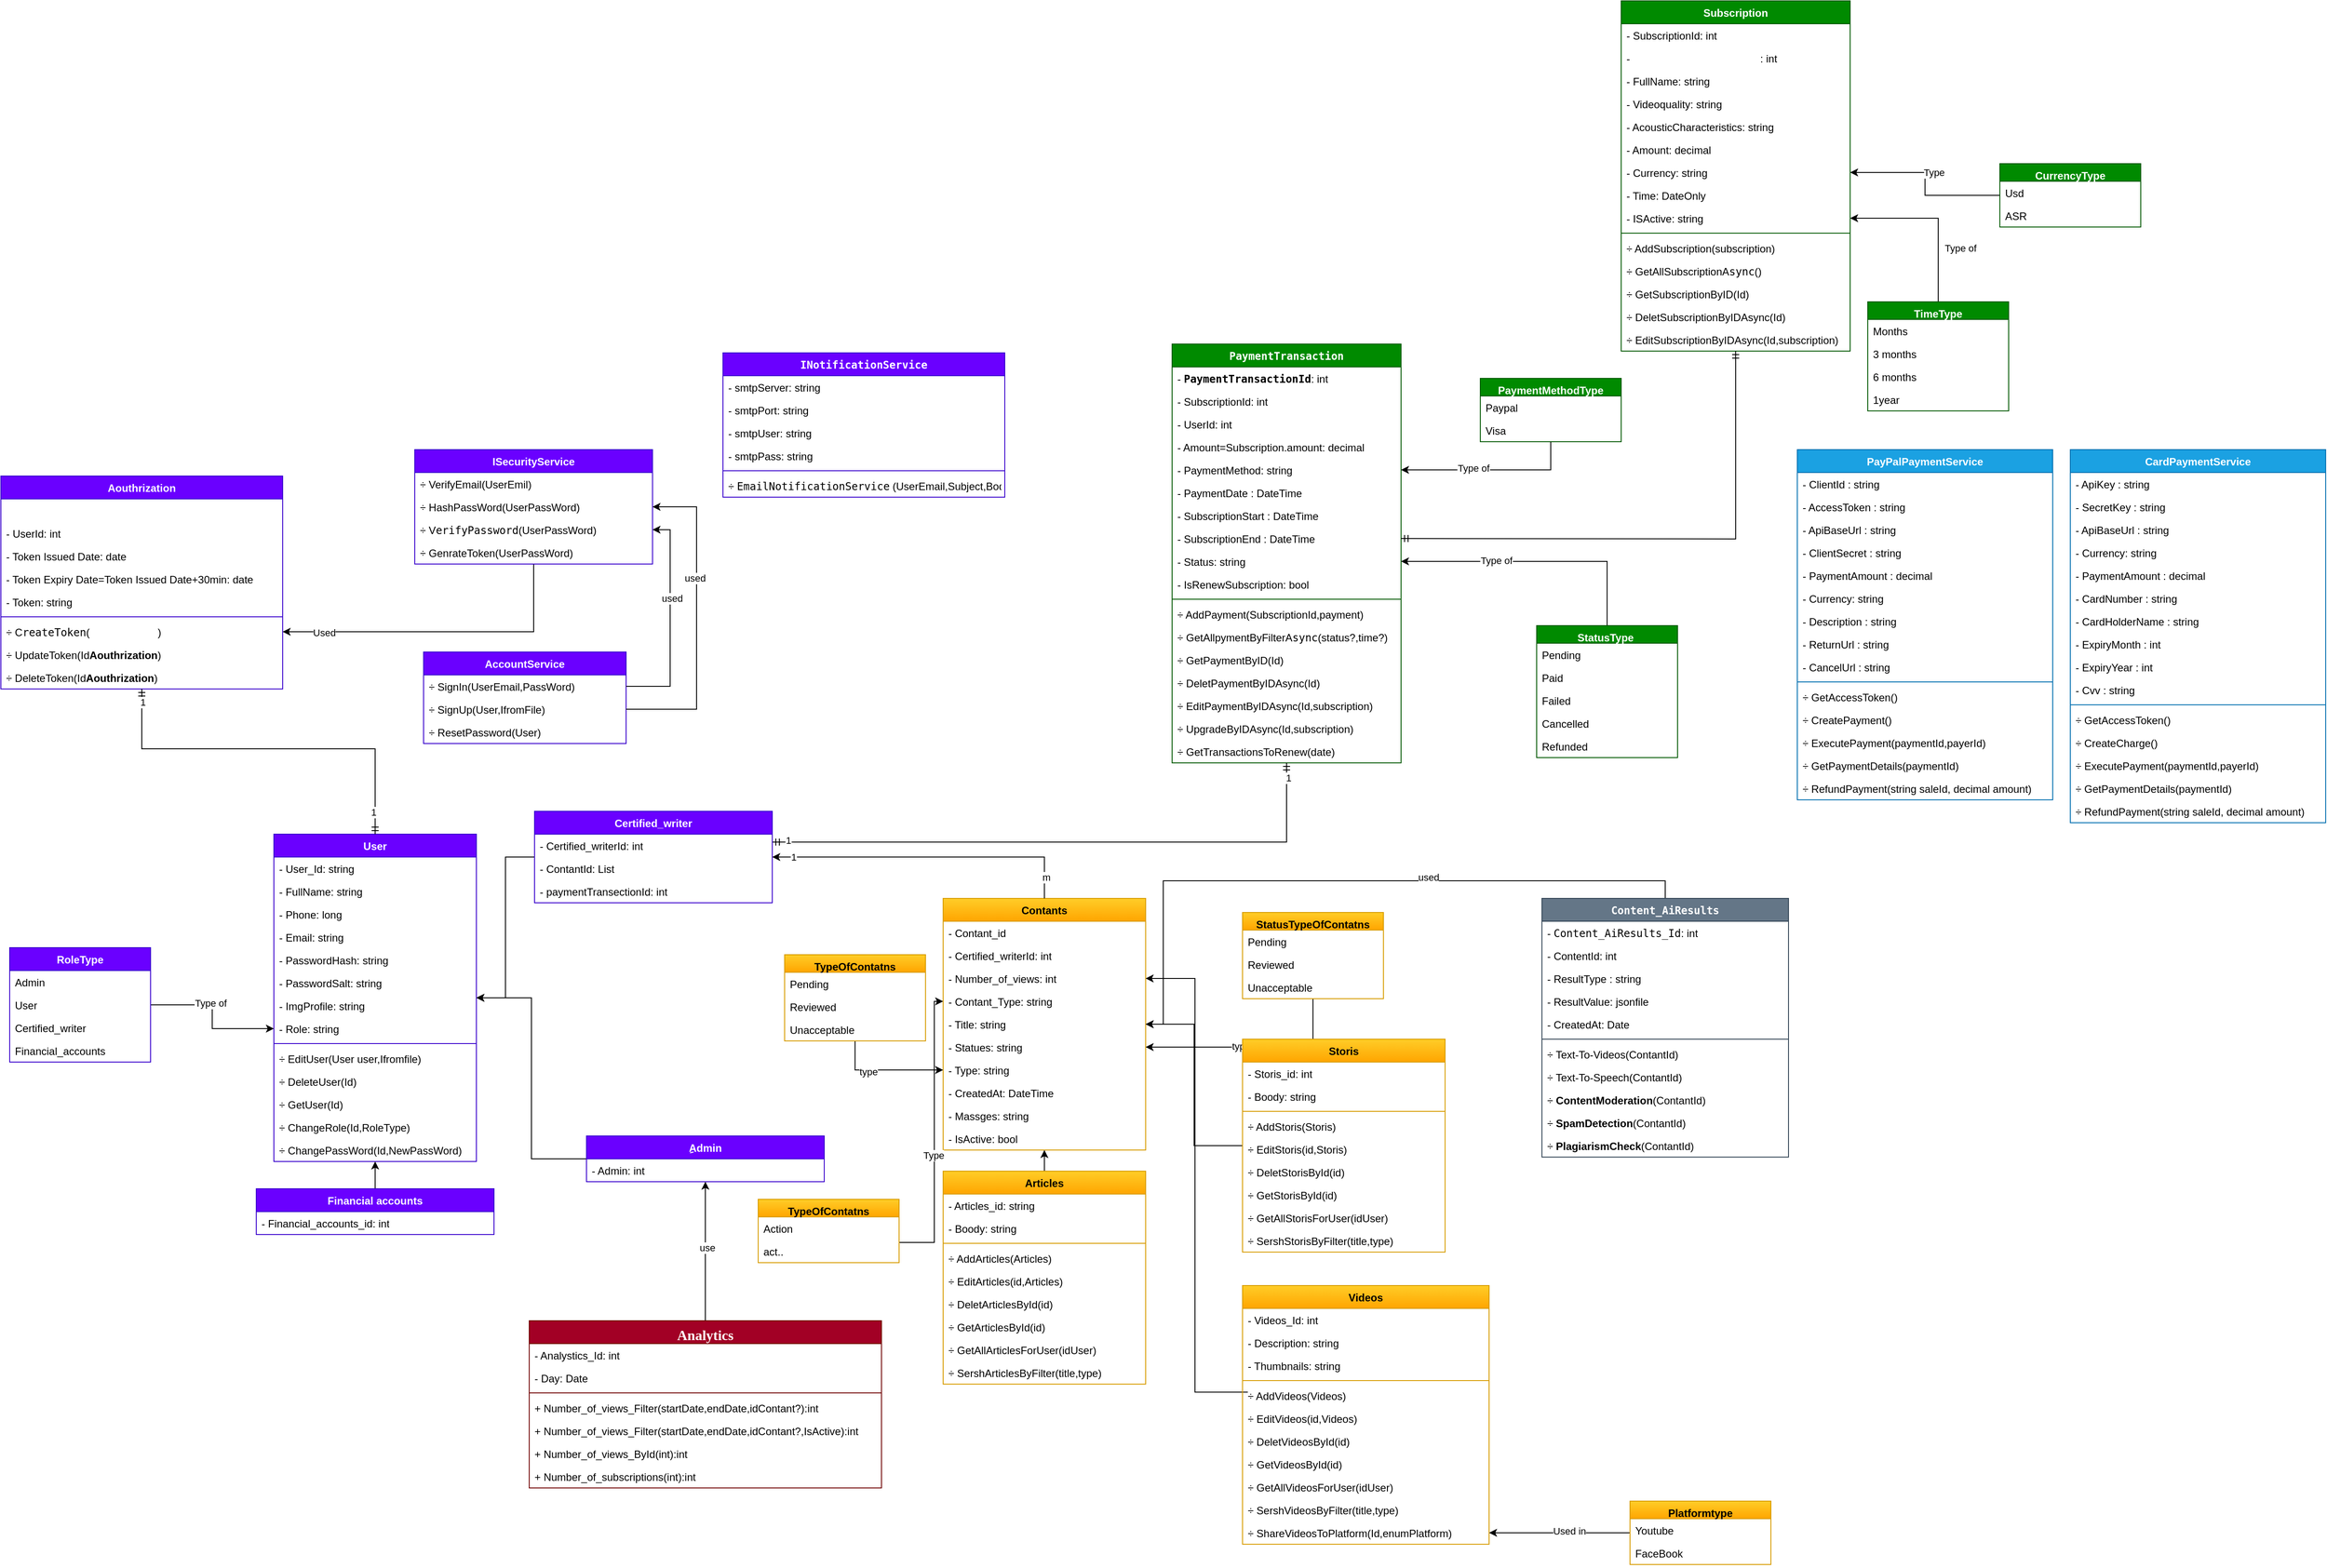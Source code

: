<mxfile version="27.0.9">
  <diagram name="Page-1" id="RRlXxZ92gkrpqto8B2ng">
    <mxGraphModel dx="1681" dy="1718" grid="1" gridSize="10" guides="1" tooltips="1" connect="1" arrows="1" fold="1" page="1" pageScale="1" pageWidth="1169" pageHeight="827" math="0" shadow="0">
      <root>
        <mxCell id="0" />
        <mxCell id="1" parent="0" />
        <mxCell id="0nGYh6nOfIH1Z6zUYz5q-1" value="User" style="swimlane;fontStyle=1;align=center;verticalAlign=top;childLayout=stackLayout;horizontal=1;startSize=26;horizontalStack=0;resizeParent=1;resizeParentMax=0;resizeLast=0;collapsible=1;marginBottom=0;whiteSpace=wrap;html=1;fillColor=#6a00ff;strokeColor=#3700CC;fontColor=#ffffff;movable=0;resizable=0;rotatable=0;deletable=0;editable=0;locked=1;connectable=0;" parent="1" vertex="1">
          <mxGeometry x="320" y="467" width="230" height="372" as="geometry" />
        </mxCell>
        <mxCell id="boqK-rgdveehv4rodI1e-23" value="- User_Id: string" style="text;strokeColor=none;fillColor=none;align=left;verticalAlign=top;spacingLeft=4;spacingRight=4;overflow=hidden;rotatable=0;points=[[0,0.5],[1,0.5]];portConstraint=eastwest;whiteSpace=wrap;html=1;movable=0;resizable=0;deletable=0;editable=0;locked=1;connectable=0;" parent="0nGYh6nOfIH1Z6zUYz5q-1" vertex="1">
          <mxGeometry y="26" width="230" height="26" as="geometry" />
        </mxCell>
        <mxCell id="0nGYh6nOfIH1Z6zUYz5q-5" value="- FullName: string" style="text;strokeColor=none;fillColor=none;align=left;verticalAlign=top;spacingLeft=4;spacingRight=4;overflow=hidden;rotatable=0;points=[[0,0.5],[1,0.5]];portConstraint=eastwest;whiteSpace=wrap;html=1;movable=0;resizable=0;deletable=0;editable=0;locked=1;connectable=0;" parent="0nGYh6nOfIH1Z6zUYz5q-1" vertex="1">
          <mxGeometry y="52" width="230" height="26" as="geometry" />
        </mxCell>
        <mxCell id="0nGYh6nOfIH1Z6zUYz5q-7" value="- Phone: long" style="text;strokeColor=none;fillColor=none;align=left;verticalAlign=top;spacingLeft=4;spacingRight=4;overflow=hidden;rotatable=0;points=[[0,0.5],[1,0.5]];portConstraint=eastwest;whiteSpace=wrap;html=1;movable=0;resizable=0;deletable=0;editable=0;locked=1;connectable=0;" parent="0nGYh6nOfIH1Z6zUYz5q-1" vertex="1">
          <mxGeometry y="78" width="230" height="26" as="geometry" />
        </mxCell>
        <mxCell id="0nGYh6nOfIH1Z6zUYz5q-8" value="- Email: string" style="text;strokeColor=none;fillColor=none;align=left;verticalAlign=top;spacingLeft=4;spacingRight=4;overflow=hidden;rotatable=0;points=[[0,0.5],[1,0.5]];portConstraint=eastwest;whiteSpace=wrap;html=1;movable=0;resizable=0;deletable=0;editable=0;locked=1;connectable=0;" parent="0nGYh6nOfIH1Z6zUYz5q-1" vertex="1">
          <mxGeometry y="104" width="230" height="26" as="geometry" />
        </mxCell>
        <mxCell id="0nGYh6nOfIH1Z6zUYz5q-9" value="- PasswordHash: string" style="text;strokeColor=none;fillColor=none;align=left;verticalAlign=top;spacingLeft=4;spacingRight=4;overflow=hidden;rotatable=0;points=[[0,0.5],[1,0.5]];portConstraint=eastwest;whiteSpace=wrap;html=1;movable=0;resizable=0;deletable=0;editable=0;locked=1;connectable=0;" parent="0nGYh6nOfIH1Z6zUYz5q-1" vertex="1">
          <mxGeometry y="130" width="230" height="26" as="geometry" />
        </mxCell>
        <mxCell id="0nGYh6nOfIH1Z6zUYz5q-110" value="- PasswordSalt: string" style="text;strokeColor=none;fillColor=none;align=left;verticalAlign=top;spacingLeft=4;spacingRight=4;overflow=hidden;rotatable=0;points=[[0,0.5],[1,0.5]];portConstraint=eastwest;whiteSpace=wrap;html=1;movable=0;resizable=0;deletable=0;editable=0;locked=1;connectable=0;" parent="0nGYh6nOfIH1Z6zUYz5q-1" vertex="1">
          <mxGeometry y="156" width="230" height="26" as="geometry" />
        </mxCell>
        <mxCell id="0nGYh6nOfIH1Z6zUYz5q-20" value="- ImgProfile: string" style="text;strokeColor=none;fillColor=none;align=left;verticalAlign=top;spacingLeft=4;spacingRight=4;overflow=hidden;rotatable=0;points=[[0,0.5],[1,0.5]];portConstraint=eastwest;whiteSpace=wrap;html=1;movable=0;resizable=0;deletable=0;editable=0;locked=1;connectable=0;" parent="0nGYh6nOfIH1Z6zUYz5q-1" vertex="1">
          <mxGeometry y="182" width="230" height="26" as="geometry" />
        </mxCell>
        <mxCell id="0nGYh6nOfIH1Z6zUYz5q-11" value="- Role: string" style="text;strokeColor=none;fillColor=none;align=left;verticalAlign=top;spacingLeft=4;spacingRight=4;overflow=hidden;rotatable=0;points=[[0,0.5],[1,0.5]];portConstraint=eastwest;whiteSpace=wrap;html=1;movable=0;resizable=0;deletable=0;editable=0;locked=1;connectable=0;" parent="0nGYh6nOfIH1Z6zUYz5q-1" vertex="1">
          <mxGeometry y="208" width="230" height="26" as="geometry" />
        </mxCell>
        <mxCell id="0nGYh6nOfIH1Z6zUYz5q-3" value="" style="line;strokeWidth=1;fillColor=none;align=left;verticalAlign=middle;spacingTop=-1;spacingLeft=3;spacingRight=3;rotatable=0;labelPosition=right;points=[];portConstraint=eastwest;strokeColor=inherit;movable=0;resizable=0;deletable=0;editable=0;locked=1;connectable=0;" parent="0nGYh6nOfIH1Z6zUYz5q-1" vertex="1">
          <mxGeometry y="234" width="230" height="8" as="geometry" />
        </mxCell>
        <mxCell id="0nGYh6nOfIH1Z6zUYz5q-21" value="÷ EditUser(User user,Ifromfile)" style="text;strokeColor=none;fillColor=none;align=left;verticalAlign=top;spacingLeft=4;spacingRight=4;overflow=hidden;rotatable=0;points=[[0,0.5],[1,0.5]];portConstraint=eastwest;whiteSpace=wrap;html=1;movable=0;resizable=0;deletable=0;editable=0;locked=1;connectable=0;" parent="0nGYh6nOfIH1Z6zUYz5q-1" vertex="1">
          <mxGeometry y="242" width="230" height="26" as="geometry" />
        </mxCell>
        <mxCell id="0nGYh6nOfIH1Z6zUYz5q-22" value="÷ DeleteUser(Id)" style="text;strokeColor=none;fillColor=none;align=left;verticalAlign=top;spacingLeft=4;spacingRight=4;overflow=hidden;rotatable=0;points=[[0,0.5],[1,0.5]];portConstraint=eastwest;whiteSpace=wrap;html=1;movable=0;resizable=0;deletable=0;editable=0;locked=1;connectable=0;" parent="0nGYh6nOfIH1Z6zUYz5q-1" vertex="1">
          <mxGeometry y="268" width="230" height="26" as="geometry" />
        </mxCell>
        <mxCell id="0nGYh6nOfIH1Z6zUYz5q-23" value="÷ GetUser(Id)" style="text;strokeColor=none;fillColor=none;align=left;verticalAlign=top;spacingLeft=4;spacingRight=4;overflow=hidden;rotatable=0;points=[[0,0.5],[1,0.5]];portConstraint=eastwest;whiteSpace=wrap;html=1;movable=0;resizable=0;deletable=0;editable=0;locked=1;connectable=0;" parent="0nGYh6nOfIH1Z6zUYz5q-1" vertex="1">
          <mxGeometry y="294" width="230" height="26" as="geometry" />
        </mxCell>
        <mxCell id="0nGYh6nOfIH1Z6zUYz5q-25" value="÷ ChangeRole(Id,RoleType)" style="text;strokeColor=none;fillColor=none;align=left;verticalAlign=top;spacingLeft=4;spacingRight=4;overflow=hidden;rotatable=0;points=[[0,0.5],[1,0.5]];portConstraint=eastwest;whiteSpace=wrap;html=1;movable=0;resizable=0;deletable=0;editable=0;locked=1;connectable=0;" parent="0nGYh6nOfIH1Z6zUYz5q-1" vertex="1">
          <mxGeometry y="320" width="230" height="26" as="geometry" />
        </mxCell>
        <mxCell id="0nGYh6nOfIH1Z6zUYz5q-59" value="÷ ChangePassWord(Id,NewPassWord)" style="text;strokeColor=none;fillColor=none;align=left;verticalAlign=top;spacingLeft=4;spacingRight=4;overflow=hidden;rotatable=0;points=[[0,0.5],[1,0.5]];portConstraint=eastwest;whiteSpace=wrap;html=1;movable=0;resizable=0;deletable=0;editable=0;locked=1;connectable=0;" parent="0nGYh6nOfIH1Z6zUYz5q-1" vertex="1">
          <mxGeometry y="346" width="230" height="26" as="geometry" />
        </mxCell>
        <mxCell id="0nGYh6nOfIH1Z6zUYz5q-19" style="edgeStyle=orthogonalEdgeStyle;rounded=0;orthogonalLoop=1;jettySize=auto;html=1;entryX=0;entryY=0.5;entryDx=0;entryDy=0;movable=0;resizable=0;rotatable=0;deletable=0;editable=0;locked=1;connectable=0;" parent="1" source="0nGYh6nOfIH1Z6zUYz5q-12" target="0nGYh6nOfIH1Z6zUYz5q-11" edge="1">
          <mxGeometry relative="1" as="geometry" />
        </mxCell>
        <mxCell id="0nGYh6nOfIH1Z6zUYz5q-24" value="Type of" style="edgeLabel;html=1;align=center;verticalAlign=middle;resizable=0;points=[];movable=0;rotatable=0;deletable=0;editable=0;locked=1;connectable=0;" parent="0nGYh6nOfIH1Z6zUYz5q-19" vertex="1" connectable="0">
          <mxGeometry x="-0.192" y="2" relative="1" as="geometry">
            <mxPoint as="offset" />
          </mxGeometry>
        </mxCell>
        <mxCell id="0nGYh6nOfIH1Z6zUYz5q-12" value="RoleType" style="swimlane;fontStyle=1;align=center;verticalAlign=top;childLayout=stackLayout;horizontal=1;startSize=26;horizontalStack=0;resizeParent=1;resizeParentMax=0;resizeLast=0;collapsible=1;marginBottom=0;whiteSpace=wrap;html=1;fillColor=#6a00ff;fontColor=#ffffff;strokeColor=#3700CC;movable=0;resizable=0;rotatable=0;deletable=0;editable=0;locked=1;connectable=0;" parent="1" vertex="1">
          <mxGeometry x="20" y="596" width="160" height="130" as="geometry" />
        </mxCell>
        <mxCell id="0nGYh6nOfIH1Z6zUYz5q-16" value="Admin" style="text;strokeColor=none;fillColor=none;align=left;verticalAlign=top;spacingLeft=4;spacingRight=4;overflow=hidden;rotatable=0;points=[[0,0.5],[1,0.5]];portConstraint=eastwest;whiteSpace=wrap;html=1;movable=0;resizable=0;deletable=0;editable=0;locked=1;connectable=0;" parent="0nGYh6nOfIH1Z6zUYz5q-12" vertex="1">
          <mxGeometry y="26" width="160" height="26" as="geometry" />
        </mxCell>
        <mxCell id="0nGYh6nOfIH1Z6zUYz5q-17" value="User" style="text;strokeColor=none;fillColor=none;align=left;verticalAlign=top;spacingLeft=4;spacingRight=4;overflow=hidden;rotatable=0;points=[[0,0.5],[1,0.5]];portConstraint=eastwest;whiteSpace=wrap;html=1;movable=0;resizable=0;deletable=0;editable=0;locked=1;connectable=0;" parent="0nGYh6nOfIH1Z6zUYz5q-12" vertex="1">
          <mxGeometry y="52" width="160" height="26" as="geometry" />
        </mxCell>
        <mxCell id="0nGYh6nOfIH1Z6zUYz5q-18" value="Certified_writer" style="text;strokeColor=none;fillColor=none;align=left;verticalAlign=top;spacingLeft=4;spacingRight=4;overflow=hidden;rotatable=0;points=[[0,0.5],[1,0.5]];portConstraint=eastwest;whiteSpace=wrap;html=1;movable=0;resizable=0;deletable=0;editable=0;locked=1;connectable=0;" parent="0nGYh6nOfIH1Z6zUYz5q-12" vertex="1">
          <mxGeometry y="78" width="160" height="26" as="geometry" />
        </mxCell>
        <mxCell id="0nGYh6nOfIH1Z6zUYz5q-13" value="Financial_accounts" style="text;strokeColor=none;fillColor=none;align=left;verticalAlign=top;spacingLeft=4;spacingRight=4;overflow=hidden;rotatable=0;points=[[0,0.5],[1,0.5]];portConstraint=eastwest;whiteSpace=wrap;html=1;movable=0;resizable=0;deletable=0;editable=0;locked=1;connectable=0;" parent="0nGYh6nOfIH1Z6zUYz5q-12" vertex="1">
          <mxGeometry y="104" width="160" height="26" as="geometry" />
        </mxCell>
        <mxCell id="0nGYh6nOfIH1Z6zUYz5q-26" value="Aouthrization" style="swimlane;fontStyle=1;align=center;verticalAlign=top;childLayout=stackLayout;horizontal=1;startSize=26;horizontalStack=0;resizeParent=1;resizeParentMax=0;resizeLast=0;collapsible=1;marginBottom=0;whiteSpace=wrap;html=1;fillColor=#6a00ff;strokeColor=#3700CC;fontColor=#ffffff;movable=0;resizable=0;rotatable=0;deletable=0;editable=0;locked=1;connectable=0;" parent="1" vertex="1">
          <mxGeometry x="10" y="60" width="320" height="242" as="geometry" />
        </mxCell>
        <mxCell id="0nGYh6nOfIH1Z6zUYz5q-27" value="&lt;font style=&quot;color: rgb(255, 255, 255);&quot;&gt;-&amp;nbsp;&lt;span style=&quot;font-weight: 700; text-align: center;&quot;&gt;A&lt;span style=&quot;background-color: light-dark(#ffffff, var(--ge-dark-color, #121212));&quot;&gt;outhr&lt;/span&gt;ization&lt;/span&gt;Id: int&lt;/font&gt;" style="text;strokeColor=none;fillColor=none;align=left;verticalAlign=top;spacingLeft=4;spacingRight=4;overflow=hidden;rotatable=0;points=[[0,0.5],[1,0.5]];portConstraint=eastwest;whiteSpace=wrap;html=1;movable=0;resizable=0;deletable=0;editable=0;locked=1;connectable=0;" parent="0nGYh6nOfIH1Z6zUYz5q-26" vertex="1">
          <mxGeometry y="26" width="320" height="26" as="geometry" />
        </mxCell>
        <mxCell id="0nGYh6nOfIH1Z6zUYz5q-42" value="- UserId: int" style="text;strokeColor=none;fillColor=none;align=left;verticalAlign=top;spacingLeft=4;spacingRight=4;overflow=hidden;rotatable=0;points=[[0,0.5],[1,0.5]];portConstraint=eastwest;whiteSpace=wrap;html=1;movable=0;resizable=0;deletable=0;editable=0;locked=1;connectable=0;" parent="0nGYh6nOfIH1Z6zUYz5q-26" vertex="1">
          <mxGeometry y="52" width="320" height="26" as="geometry" />
        </mxCell>
        <mxCell id="0nGYh6nOfIH1Z6zUYz5q-29" value="- Token Issued Date: date" style="text;strokeColor=none;fillColor=none;align=left;verticalAlign=top;spacingLeft=4;spacingRight=4;overflow=hidden;rotatable=0;points=[[0,0.5],[1,0.5]];portConstraint=eastwest;whiteSpace=wrap;html=1;movable=0;resizable=0;deletable=0;editable=0;locked=1;connectable=0;" parent="0nGYh6nOfIH1Z6zUYz5q-26" vertex="1">
          <mxGeometry y="78" width="320" height="26" as="geometry" />
        </mxCell>
        <mxCell id="0nGYh6nOfIH1Z6zUYz5q-43" value="- Token Expiry Date=Token Issued Date+30min: date" style="text;strokeColor=none;fillColor=none;align=left;verticalAlign=top;spacingLeft=4;spacingRight=4;overflow=hidden;rotatable=0;points=[[0,0.5],[1,0.5]];portConstraint=eastwest;whiteSpace=wrap;html=1;movable=0;resizable=0;deletable=0;editable=0;locked=1;connectable=0;" parent="0nGYh6nOfIH1Z6zUYz5q-26" vertex="1">
          <mxGeometry y="104" width="320" height="26" as="geometry" />
        </mxCell>
        <mxCell id="0nGYh6nOfIH1Z6zUYz5q-44" value="- Token: string" style="text;strokeColor=none;fillColor=none;align=left;verticalAlign=top;spacingLeft=4;spacingRight=4;overflow=hidden;rotatable=0;points=[[0,0.5],[1,0.5]];portConstraint=eastwest;whiteSpace=wrap;html=1;movable=0;resizable=0;deletable=0;editable=0;locked=1;connectable=0;" parent="0nGYh6nOfIH1Z6zUYz5q-26" vertex="1">
          <mxGeometry y="130" width="320" height="26" as="geometry" />
        </mxCell>
        <mxCell id="0nGYh6nOfIH1Z6zUYz5q-36" value="" style="line;strokeWidth=1;fillColor=none;align=left;verticalAlign=middle;spacingTop=-1;spacingLeft=3;spacingRight=3;rotatable=0;labelPosition=right;points=[];portConstraint=eastwest;strokeColor=inherit;movable=0;resizable=0;deletable=0;editable=0;locked=1;connectable=0;" parent="0nGYh6nOfIH1Z6zUYz5q-26" vertex="1">
          <mxGeometry y="156" width="320" height="8" as="geometry" />
        </mxCell>
        <mxCell id="0nGYh6nOfIH1Z6zUYz5q-37" value="÷ C&lt;code data-end=&quot;867&quot; data-start=&quot;852&quot;&gt;reateToken&lt;/code&gt;(&lt;span style=&quot;font-weight: 700; text-align: center;&quot;&gt;&lt;font style=&quot;color: rgb(255, 255, 255);&quot;&gt;Aouthrization&lt;/font&gt;&lt;/span&gt;)" style="text;strokeColor=none;fillColor=none;align=left;verticalAlign=top;spacingLeft=4;spacingRight=4;overflow=hidden;rotatable=0;points=[[0,0.5],[1,0.5]];portConstraint=eastwest;whiteSpace=wrap;html=1;movable=0;resizable=0;deletable=0;editable=0;locked=1;connectable=0;" parent="0nGYh6nOfIH1Z6zUYz5q-26" vertex="1">
          <mxGeometry y="164" width="320" height="26" as="geometry" />
        </mxCell>
        <mxCell id="0nGYh6nOfIH1Z6zUYz5q-41" value="÷&amp;nbsp;&lt;span lang=&quot;en&quot; class=&quot;HwtZe&quot;&gt;UpdateToken&lt;/span&gt;(Id&lt;span style=&quot;font-weight: 700; text-align: center;&quot;&gt;Aouthrization&lt;/span&gt;)" style="text;strokeColor=none;fillColor=none;align=left;verticalAlign=top;spacingLeft=4;spacingRight=4;overflow=hidden;rotatable=0;points=[[0,0.5],[1,0.5]];portConstraint=eastwest;whiteSpace=wrap;html=1;movable=0;resizable=0;deletable=0;editable=0;locked=1;connectable=0;" parent="0nGYh6nOfIH1Z6zUYz5q-26" vertex="1">
          <mxGeometry y="190" width="320" height="26" as="geometry" />
        </mxCell>
        <mxCell id="0nGYh6nOfIH1Z6zUYz5q-45" value="÷&amp;nbsp;&lt;span lang=&quot;en&quot; class=&quot;HwtZe&quot;&gt;DeleteToken&lt;/span&gt;(Id&lt;span style=&quot;font-weight: 700; text-align: center;&quot;&gt;Aouthrization&lt;/span&gt;)" style="text;strokeColor=none;fillColor=none;align=left;verticalAlign=top;spacingLeft=4;spacingRight=4;overflow=hidden;rotatable=0;points=[[0,0.5],[1,0.5]];portConstraint=eastwest;whiteSpace=wrap;html=1;movable=0;resizable=0;deletable=0;editable=0;locked=1;connectable=0;" parent="0nGYh6nOfIH1Z6zUYz5q-26" vertex="1">
          <mxGeometry y="216" width="320" height="26" as="geometry" />
        </mxCell>
        <mxCell id="0nGYh6nOfIH1Z6zUYz5q-66" style="edgeStyle=orthogonalEdgeStyle;rounded=0;orthogonalLoop=1;jettySize=auto;html=1;entryX=1;entryY=0.5;entryDx=0;entryDy=0;movable=0;resizable=0;rotatable=0;deletable=0;editable=0;locked=1;connectable=0;" parent="1" source="0nGYh6nOfIH1Z6zUYz5q-62" target="0nGYh6nOfIH1Z6zUYz5q-37" edge="1">
          <mxGeometry relative="1" as="geometry" />
        </mxCell>
        <mxCell id="0nGYh6nOfIH1Z6zUYz5q-67" value="Used" style="edgeLabel;html=1;align=center;verticalAlign=middle;resizable=0;points=[];movable=0;rotatable=0;deletable=0;editable=0;locked=1;connectable=0;" parent="0nGYh6nOfIH1Z6zUYz5q-66" vertex="1" connectable="0">
          <mxGeometry x="0.744" y="1" relative="1" as="geometry">
            <mxPoint as="offset" />
          </mxGeometry>
        </mxCell>
        <mxCell id="0nGYh6nOfIH1Z6zUYz5q-62" value="ISecurityService" style="swimlane;fontStyle=1;align=center;verticalAlign=top;childLayout=stackLayout;horizontal=1;startSize=26;horizontalStack=0;resizeParent=1;resizeParentMax=0;resizeLast=0;collapsible=1;marginBottom=0;whiteSpace=wrap;html=1;fillColor=#6a00ff;fontColor=#ffffff;strokeColor=#3700CC;movable=0;resizable=0;rotatable=0;deletable=0;editable=0;locked=1;connectable=0;" parent="1" vertex="1">
          <mxGeometry x="480" y="30" width="270" height="130" as="geometry" />
        </mxCell>
        <mxCell id="0nGYh6nOfIH1Z6zUYz5q-63" value="÷ VerifyEmail(UserEmil)" style="text;strokeColor=none;fillColor=none;align=left;verticalAlign=top;spacingLeft=4;spacingRight=4;overflow=hidden;rotatable=0;points=[[0,0.5],[1,0.5]];portConstraint=eastwest;whiteSpace=wrap;html=1;movable=0;resizable=0;deletable=0;editable=0;locked=1;connectable=0;" parent="0nGYh6nOfIH1Z6zUYz5q-62" vertex="1">
          <mxGeometry y="26" width="270" height="26" as="geometry" />
        </mxCell>
        <mxCell id="0nGYh6nOfIH1Z6zUYz5q-69" value="÷ HashPassWord(UserPassWord)" style="text;strokeColor=none;fillColor=none;align=left;verticalAlign=top;spacingLeft=4;spacingRight=4;overflow=hidden;rotatable=0;points=[[0,0.5],[1,0.5]];portConstraint=eastwest;whiteSpace=wrap;html=1;movable=0;resizable=0;deletable=0;editable=0;locked=1;connectable=0;" parent="0nGYh6nOfIH1Z6zUYz5q-62" vertex="1">
          <mxGeometry y="52" width="270" height="26" as="geometry" />
        </mxCell>
        <mxCell id="0nGYh6nOfIH1Z6zUYz5q-68" value="÷ V&lt;code data-end=&quot;922&quot; data-start=&quot;904&quot;&gt;erifyPassword&lt;/code&gt;(UserPassWord)" style="text;strokeColor=none;fillColor=none;align=left;verticalAlign=top;spacingLeft=4;spacingRight=4;overflow=hidden;rotatable=0;points=[[0,0.5],[1,0.5]];portConstraint=eastwest;whiteSpace=wrap;html=1;movable=0;resizable=0;deletable=0;editable=0;locked=1;connectable=0;" parent="0nGYh6nOfIH1Z6zUYz5q-62" vertex="1">
          <mxGeometry y="78" width="270" height="26" as="geometry" />
        </mxCell>
        <mxCell id="0nGYh6nOfIH1Z6zUYz5q-65" value="÷ GenrateToken(UserPassWord)" style="text;strokeColor=none;fillColor=none;align=left;verticalAlign=top;spacingLeft=4;spacingRight=4;overflow=hidden;rotatable=0;points=[[0,0.5],[1,0.5]];portConstraint=eastwest;whiteSpace=wrap;html=1;movable=0;resizable=0;deletable=0;editable=0;locked=1;connectable=0;" parent="0nGYh6nOfIH1Z6zUYz5q-62" vertex="1">
          <mxGeometry y="104" width="270" height="26" as="geometry" />
        </mxCell>
        <mxCell id="0nGYh6nOfIH1Z6zUYz5q-72" value="&lt;code data-end=&quot;1630&quot; data-start=&quot;1608&quot;&gt;INotificationService&lt;/code&gt;" style="swimlane;fontStyle=1;align=center;verticalAlign=top;childLayout=stackLayout;horizontal=1;startSize=26;horizontalStack=0;resizeParent=1;resizeParentMax=0;resizeLast=0;collapsible=1;marginBottom=0;whiteSpace=wrap;html=1;fillColor=#6a00ff;strokeColor=#3700CC;fontColor=#ffffff;movable=0;resizable=0;rotatable=0;deletable=0;editable=0;locked=1;connectable=0;" parent="1" vertex="1">
          <mxGeometry x="830" y="-80" width="320" height="164" as="geometry" />
        </mxCell>
        <mxCell id="0nGYh6nOfIH1Z6zUYz5q-73" value="- smtpServer: string" style="text;strokeColor=none;fillColor=none;align=left;verticalAlign=top;spacingLeft=4;spacingRight=4;overflow=hidden;rotatable=0;points=[[0,0.5],[1,0.5]];portConstraint=eastwest;whiteSpace=wrap;html=1;movable=0;resizable=0;deletable=0;editable=0;locked=1;connectable=0;" parent="0nGYh6nOfIH1Z6zUYz5q-72" vertex="1">
          <mxGeometry y="26" width="320" height="26" as="geometry" />
        </mxCell>
        <mxCell id="0nGYh6nOfIH1Z6zUYz5q-89" value="- smtpPort: string" style="text;strokeColor=none;fillColor=none;align=left;verticalAlign=top;spacingLeft=4;spacingRight=4;overflow=hidden;rotatable=0;points=[[0,0.5],[1,0.5]];portConstraint=eastwest;whiteSpace=wrap;html=1;movable=0;resizable=0;deletable=0;editable=0;locked=1;connectable=0;" parent="0nGYh6nOfIH1Z6zUYz5q-72" vertex="1">
          <mxGeometry y="52" width="320" height="26" as="geometry" />
        </mxCell>
        <mxCell id="0nGYh6nOfIH1Z6zUYz5q-90" value="- smtpUser: string" style="text;strokeColor=none;fillColor=none;align=left;verticalAlign=top;spacingLeft=4;spacingRight=4;overflow=hidden;rotatable=0;points=[[0,0.5],[1,0.5]];portConstraint=eastwest;whiteSpace=wrap;html=1;movable=0;resizable=0;deletable=0;editable=0;locked=1;connectable=0;" parent="0nGYh6nOfIH1Z6zUYz5q-72" vertex="1">
          <mxGeometry y="78" width="320" height="26" as="geometry" />
        </mxCell>
        <mxCell id="0nGYh6nOfIH1Z6zUYz5q-91" value="- smtpPass: string" style="text;strokeColor=none;fillColor=none;align=left;verticalAlign=top;spacingLeft=4;spacingRight=4;overflow=hidden;rotatable=0;points=[[0,0.5],[1,0.5]];portConstraint=eastwest;whiteSpace=wrap;html=1;movable=0;resizable=0;deletable=0;editable=0;locked=1;connectable=0;" parent="0nGYh6nOfIH1Z6zUYz5q-72" vertex="1">
          <mxGeometry y="104" width="320" height="26" as="geometry" />
        </mxCell>
        <mxCell id="0nGYh6nOfIH1Z6zUYz5q-82" value="" style="line;strokeWidth=1;fillColor=none;align=left;verticalAlign=middle;spacingTop=-1;spacingLeft=3;spacingRight=3;rotatable=0;labelPosition=right;points=[];portConstraint=eastwest;strokeColor=inherit;movable=0;resizable=0;deletable=0;editable=0;locked=1;connectable=0;" parent="0nGYh6nOfIH1Z6zUYz5q-72" vertex="1">
          <mxGeometry y="130" width="320" height="8" as="geometry" />
        </mxCell>
        <mxCell id="0nGYh6nOfIH1Z6zUYz5q-60" value="÷&amp;nbsp;&lt;code data-end=&quot;1669&quot; data-start=&quot;1643&quot;&gt;EmailNotificationService&lt;/code&gt;&amp;nbsp;(UserEmail,Subject,Body)" style="text;strokeColor=none;fillColor=none;align=left;verticalAlign=top;spacingLeft=4;spacingRight=4;overflow=hidden;rotatable=0;points=[[0,0.5],[1,0.5]];portConstraint=eastwest;whiteSpace=wrap;html=1;movable=0;resizable=0;deletable=0;editable=0;locked=1;connectable=0;" parent="0nGYh6nOfIH1Z6zUYz5q-72" vertex="1">
          <mxGeometry y="138" width="320" height="26" as="geometry" />
        </mxCell>
        <mxCell id="0nGYh6nOfIH1Z6zUYz5q-92" value="&lt;strong data-end=&quot;1358&quot; data-start=&quot;1333&quot;&gt;AccountService&lt;/strong&gt;" style="swimlane;fontStyle=1;align=center;verticalAlign=top;childLayout=stackLayout;horizontal=1;startSize=26;horizontalStack=0;resizeParent=1;resizeParentMax=0;resizeLast=0;collapsible=1;marginBottom=0;whiteSpace=wrap;html=1;fillColor=#6a00ff;strokeColor=#3700CC;fontColor=#ffffff;movable=0;resizable=0;rotatable=0;deletable=0;editable=0;locked=1;connectable=0;" parent="1" vertex="1">
          <mxGeometry x="490" y="260" width="230" height="104" as="geometry">
            <mxRectangle x="490" y="260" width="130" height="30" as="alternateBounds" />
          </mxGeometry>
        </mxCell>
        <mxCell id="0nGYh6nOfIH1Z6zUYz5q-98" value="÷ SignIn(UserEmail,PassWord)" style="text;strokeColor=none;fillColor=none;align=left;verticalAlign=top;spacingLeft=4;spacingRight=4;overflow=hidden;rotatable=0;points=[[0,0.5],[1,0.5]];portConstraint=eastwest;whiteSpace=wrap;html=1;movable=0;resizable=0;deletable=0;editable=0;locked=1;connectable=0;" parent="0nGYh6nOfIH1Z6zUYz5q-92" vertex="1">
          <mxGeometry y="26" width="230" height="26" as="geometry" />
        </mxCell>
        <mxCell id="0nGYh6nOfIH1Z6zUYz5q-100" value="÷ SignUp(User,IfromFile)" style="text;strokeColor=none;fillColor=none;align=left;verticalAlign=top;spacingLeft=4;spacingRight=4;overflow=hidden;rotatable=0;points=[[0,0.5],[1,0.5]];portConstraint=eastwest;whiteSpace=wrap;html=1;movable=0;resizable=0;deletable=0;editable=0;locked=1;connectable=0;" parent="0nGYh6nOfIH1Z6zUYz5q-92" vertex="1">
          <mxGeometry y="52" width="230" height="26" as="geometry" />
        </mxCell>
        <mxCell id="0nGYh6nOfIH1Z6zUYz5q-101" value="÷ ResetPassword(User)" style="text;strokeColor=none;fillColor=none;align=left;verticalAlign=top;spacingLeft=4;spacingRight=4;overflow=hidden;rotatable=0;points=[[0,0.5],[1,0.5]];portConstraint=eastwest;whiteSpace=wrap;html=1;movable=0;resizable=0;deletable=0;editable=0;locked=1;connectable=0;" parent="0nGYh6nOfIH1Z6zUYz5q-92" vertex="1">
          <mxGeometry y="78" width="230" height="26" as="geometry" />
        </mxCell>
        <mxCell id="0nGYh6nOfIH1Z6zUYz5q-106" style="edgeStyle=orthogonalEdgeStyle;rounded=0;orthogonalLoop=1;jettySize=auto;html=1;exitX=1;exitY=0.5;exitDx=0;exitDy=0;entryX=1;entryY=0.5;entryDx=0;entryDy=0;movable=0;resizable=0;rotatable=0;deletable=0;editable=0;locked=1;connectable=0;" parent="1" source="0nGYh6nOfIH1Z6zUYz5q-98" target="0nGYh6nOfIH1Z6zUYz5q-68" edge="1">
          <mxGeometry relative="1" as="geometry" />
        </mxCell>
        <mxCell id="0nGYh6nOfIH1Z6zUYz5q-107" value="used" style="edgeLabel;html=1;align=center;verticalAlign=middle;resizable=0;points=[];movable=0;rotatable=0;deletable=0;editable=0;locked=1;connectable=0;" parent="0nGYh6nOfIH1Z6zUYz5q-106" vertex="1" connectable="0">
          <mxGeometry x="0.212" y="-2" relative="1" as="geometry">
            <mxPoint as="offset" />
          </mxGeometry>
        </mxCell>
        <mxCell id="0nGYh6nOfIH1Z6zUYz5q-108" style="edgeStyle=orthogonalEdgeStyle;rounded=0;orthogonalLoop=1;jettySize=auto;html=1;exitX=1;exitY=0.5;exitDx=0;exitDy=0;entryX=1;entryY=0.5;entryDx=0;entryDy=0;movable=0;resizable=0;rotatable=0;deletable=0;editable=0;locked=1;connectable=0;" parent="1" source="0nGYh6nOfIH1Z6zUYz5q-100" target="0nGYh6nOfIH1Z6zUYz5q-69" edge="1">
          <mxGeometry relative="1" as="geometry">
            <Array as="points">
              <mxPoint x="800" y="325" />
              <mxPoint x="800" y="95" />
            </Array>
          </mxGeometry>
        </mxCell>
        <mxCell id="0nGYh6nOfIH1Z6zUYz5q-109" value="used" style="edgeLabel;html=1;align=center;verticalAlign=middle;resizable=0;points=[];movable=0;rotatable=0;deletable=0;editable=0;locked=1;connectable=0;" parent="0nGYh6nOfIH1Z6zUYz5q-108" vertex="1" connectable="0">
          <mxGeometry x="0.274" y="2" relative="1" as="geometry">
            <mxPoint as="offset" />
          </mxGeometry>
        </mxCell>
        <mxCell id="iABW5aYAMrRxjmb_z6h_-1" value="Subscription" style="swimlane;fontStyle=1;align=center;verticalAlign=top;childLayout=stackLayout;horizontal=1;startSize=26;horizontalStack=0;resizeParent=1;resizeParentMax=0;resizeLast=0;collapsible=1;marginBottom=0;whiteSpace=wrap;html=1;fillColor=#008a00;strokeColor=#005700;fontColor=#ffffff;movable=1;resizable=1;rotatable=1;deletable=1;editable=1;locked=0;connectable=1;" parent="1" vertex="1">
          <mxGeometry x="1850" y="-480" width="260" height="398" as="geometry" />
        </mxCell>
        <mxCell id="iABW5aYAMrRxjmb_z6h_-2" value="- SubscriptionId: int" style="text;strokeColor=none;fillColor=none;align=left;verticalAlign=top;spacingLeft=4;spacingRight=4;overflow=hidden;rotatable=1;points=[[0,0.5],[1,0.5]];portConstraint=eastwest;whiteSpace=wrap;html=1;movable=1;resizable=1;deletable=1;editable=1;locked=0;connectable=1;" parent="iABW5aYAMrRxjmb_z6h_-1" vertex="1">
          <mxGeometry y="26" width="260" height="26" as="geometry" />
        </mxCell>
        <mxCell id="iABW5aYAMrRxjmb_z6h_-132" value="-&amp;nbsp;&lt;span style=&quot;font-family: monospace; font-weight: 700; text-align: center;&quot;&gt;&lt;font style=&quot;color: rgb(255, 255, 255);&quot;&gt;PaymentTransactionId&lt;/font&gt;&lt;/span&gt;: int" style="text;strokeColor=none;fillColor=none;align=left;verticalAlign=top;spacingLeft=4;spacingRight=4;overflow=hidden;rotatable=1;points=[[0,0.5],[1,0.5]];portConstraint=eastwest;whiteSpace=wrap;html=1;movable=1;resizable=1;deletable=1;editable=1;locked=0;connectable=1;" parent="iABW5aYAMrRxjmb_z6h_-1" vertex="1">
          <mxGeometry y="52" width="260" height="26" as="geometry" />
        </mxCell>
        <mxCell id="iABW5aYAMrRxjmb_z6h_-3" value="- FullName: string" style="text;strokeColor=none;fillColor=none;align=left;verticalAlign=top;spacingLeft=4;spacingRight=4;overflow=hidden;rotatable=1;points=[[0,0.5],[1,0.5]];portConstraint=eastwest;whiteSpace=wrap;html=1;movable=1;resizable=1;deletable=1;editable=1;locked=0;connectable=1;" parent="iABW5aYAMrRxjmb_z6h_-1" vertex="1">
          <mxGeometry y="78" width="260" height="26" as="geometry" />
        </mxCell>
        <mxCell id="iABW5aYAMrRxjmb_z6h_-84" value="- Videoquality: string" style="text;strokeColor=none;fillColor=none;align=left;verticalAlign=top;spacingLeft=4;spacingRight=4;overflow=hidden;rotatable=1;points=[[0,0.5],[1,0.5]];portConstraint=eastwest;whiteSpace=wrap;html=1;movable=1;resizable=1;deletable=1;editable=1;locked=0;connectable=1;" parent="iABW5aYAMrRxjmb_z6h_-1" vertex="1">
          <mxGeometry y="104" width="260" height="26" as="geometry" />
        </mxCell>
        <mxCell id="iABW5aYAMrRxjmb_z6h_-5" value="- AcousticCharacteristics: string" style="text;strokeColor=none;fillColor=none;align=left;verticalAlign=top;spacingLeft=4;spacingRight=4;overflow=hidden;rotatable=1;points=[[0,0.5],[1,0.5]];portConstraint=eastwest;whiteSpace=wrap;html=1;movable=1;resizable=1;deletable=1;editable=1;locked=0;connectable=1;" parent="iABW5aYAMrRxjmb_z6h_-1" vertex="1">
          <mxGeometry y="130" width="260" height="26" as="geometry" />
        </mxCell>
        <mxCell id="iABW5aYAMrRxjmb_z6h_-6" value="- Amount: decimal&amp;nbsp;" style="text;strokeColor=none;fillColor=none;align=left;verticalAlign=top;spacingLeft=4;spacingRight=4;overflow=hidden;rotatable=1;points=[[0,0.5],[1,0.5]];portConstraint=eastwest;whiteSpace=wrap;html=1;movable=1;resizable=1;deletable=1;editable=1;locked=0;connectable=1;" parent="iABW5aYAMrRxjmb_z6h_-1" vertex="1">
          <mxGeometry y="156" width="260" height="26" as="geometry" />
        </mxCell>
        <mxCell id="iABW5aYAMrRxjmb_z6h_-28" value="- C&lt;span lang=&quot;en&quot; class=&quot;HwtZe&quot;&gt;urrency&lt;/span&gt;: string" style="text;strokeColor=none;fillColor=none;align=left;verticalAlign=top;spacingLeft=4;spacingRight=4;overflow=hidden;rotatable=1;points=[[0,0.5],[1,0.5]];portConstraint=eastwest;whiteSpace=wrap;html=1;movable=1;resizable=1;deletable=1;editable=1;locked=0;connectable=1;" parent="iABW5aYAMrRxjmb_z6h_-1" vertex="1">
          <mxGeometry y="182" width="260" height="26" as="geometry" />
        </mxCell>
        <mxCell id="iABW5aYAMrRxjmb_z6h_-131" value="- Time: DateOnly" style="text;strokeColor=none;fillColor=none;align=left;verticalAlign=top;spacingLeft=4;spacingRight=4;overflow=hidden;rotatable=1;points=[[0,0.5],[1,0.5]];portConstraint=eastwest;whiteSpace=wrap;html=1;movable=1;resizable=1;deletable=1;editable=1;locked=0;connectable=1;" parent="iABW5aYAMrRxjmb_z6h_-1" vertex="1">
          <mxGeometry y="208" width="260" height="26" as="geometry" />
        </mxCell>
        <mxCell id="iABW5aYAMrRxjmb_z6h_-18" value="- ISActive: string" style="text;strokeColor=none;fillColor=none;align=left;verticalAlign=top;spacingLeft=4;spacingRight=4;overflow=hidden;rotatable=1;points=[[0,0.5],[1,0.5]];portConstraint=eastwest;whiteSpace=wrap;html=1;movable=1;resizable=1;deletable=1;editable=1;locked=0;connectable=1;" parent="iABW5aYAMrRxjmb_z6h_-1" vertex="1">
          <mxGeometry y="234" width="260" height="26" as="geometry" />
        </mxCell>
        <mxCell id="iABW5aYAMrRxjmb_z6h_-11" value="" style="line;strokeWidth=1;fillColor=none;align=left;verticalAlign=middle;spacingTop=-1;spacingLeft=3;spacingRight=3;rotatable=1;labelPosition=right;points=[];portConstraint=eastwest;strokeColor=inherit;movable=1;resizable=1;deletable=1;editable=1;locked=0;connectable=1;" parent="iABW5aYAMrRxjmb_z6h_-1" vertex="1">
          <mxGeometry y="260" width="260" height="8" as="geometry" />
        </mxCell>
        <mxCell id="iABW5aYAMrRxjmb_z6h_-16" value="÷ AddSubscription(subscription)" style="text;strokeColor=none;fillColor=none;align=left;verticalAlign=top;spacingLeft=4;spacingRight=4;overflow=hidden;rotatable=1;points=[[0,0.5],[1,0.5]];portConstraint=eastwest;whiteSpace=wrap;html=1;movable=1;resizable=1;deletable=1;editable=1;locked=0;connectable=1;" parent="iABW5aYAMrRxjmb_z6h_-1" vertex="1">
          <mxGeometry y="268" width="260" height="26" as="geometry" />
        </mxCell>
        <mxCell id="iABW5aYAMrRxjmb_z6h_-41" value="÷ GetAllSubscriptionA&lt;span data-huuid=&quot;9062678442931084854&quot;&gt;&lt;code class=&quot;mv6bHd&quot;&gt;sync&lt;/code&gt;&lt;/span&gt;()" style="text;strokeColor=none;fillColor=none;align=left;verticalAlign=top;spacingLeft=4;spacingRight=4;overflow=hidden;rotatable=1;points=[[0,0.5],[1,0.5]];portConstraint=eastwest;whiteSpace=wrap;html=1;movable=1;resizable=1;deletable=1;editable=1;locked=0;connectable=1;" parent="iABW5aYAMrRxjmb_z6h_-1" vertex="1">
          <mxGeometry y="294" width="260" height="26" as="geometry" />
        </mxCell>
        <mxCell id="iABW5aYAMrRxjmb_z6h_-44" value="÷ GetSubscriptionByID(Id)" style="text;strokeColor=none;fillColor=none;align=left;verticalAlign=top;spacingLeft=4;spacingRight=4;overflow=hidden;rotatable=1;points=[[0,0.5],[1,0.5]];portConstraint=eastwest;whiteSpace=wrap;html=1;movable=1;resizable=1;deletable=1;editable=1;locked=0;connectable=1;" parent="iABW5aYAMrRxjmb_z6h_-1" vertex="1">
          <mxGeometry y="320" width="260" height="26" as="geometry" />
        </mxCell>
        <mxCell id="iABW5aYAMrRxjmb_z6h_-45" value="÷ DeletSubscriptionByIDAsync(Id)" style="text;strokeColor=none;fillColor=none;align=left;verticalAlign=top;spacingLeft=4;spacingRight=4;overflow=hidden;rotatable=1;points=[[0,0.5],[1,0.5]];portConstraint=eastwest;whiteSpace=wrap;html=1;movable=1;resizable=1;deletable=1;editable=1;locked=0;connectable=1;" parent="iABW5aYAMrRxjmb_z6h_-1" vertex="1">
          <mxGeometry y="346" width="260" height="26" as="geometry" />
        </mxCell>
        <mxCell id="iABW5aYAMrRxjmb_z6h_-42" value="÷ EditSubscriptionByIDAsync(Id,subscription)" style="text;strokeColor=none;fillColor=none;align=left;verticalAlign=top;spacingLeft=4;spacingRight=4;overflow=hidden;rotatable=1;points=[[0,0.5],[1,0.5]];portConstraint=eastwest;whiteSpace=wrap;html=1;movable=1;resizable=1;deletable=1;editable=1;locked=0;connectable=1;" parent="iABW5aYAMrRxjmb_z6h_-1" vertex="1">
          <mxGeometry y="372" width="260" height="26" as="geometry" />
        </mxCell>
        <mxCell id="iABW5aYAMrRxjmb_z6h_-26" style="edgeStyle=orthogonalEdgeStyle;rounded=0;orthogonalLoop=1;jettySize=auto;html=1;entryX=1;entryY=0.5;entryDx=0;entryDy=0;movable=0;resizable=0;rotatable=0;deletable=0;editable=0;locked=1;connectable=0;" parent="1" source="iABW5aYAMrRxjmb_z6h_-21" target="iABW5aYAMrRxjmb_z6h_-18" edge="1">
          <mxGeometry relative="1" as="geometry" />
        </mxCell>
        <mxCell id="iABW5aYAMrRxjmb_z6h_-27" value="Type of" style="edgeLabel;html=1;align=center;verticalAlign=middle;resizable=0;points=[];movable=0;rotatable=0;deletable=0;editable=0;locked=1;connectable=0;" parent="iABW5aYAMrRxjmb_z6h_-26" vertex="1" connectable="0">
          <mxGeometry x="0.266" y="-2" relative="1" as="geometry">
            <mxPoint x="53" y="36" as="offset" />
          </mxGeometry>
        </mxCell>
        <mxCell id="iABW5aYAMrRxjmb_z6h_-21" value="TimeType" style="swimlane;fontStyle=1;align=center;verticalAlign=top;childLayout=stackLayout;horizontal=1;startSize=20;horizontalStack=0;resizeParent=1;resizeParentMax=0;resizeLast=0;collapsible=1;marginBottom=0;whiteSpace=wrap;html=1;fillColor=#008a00;fontColor=#ffffff;strokeColor=#005700;movable=0;resizable=0;rotatable=0;deletable=0;editable=0;locked=1;connectable=0;" parent="1" vertex="1">
          <mxGeometry x="2130" y="-138" width="160" height="124" as="geometry" />
        </mxCell>
        <mxCell id="iABW5aYAMrRxjmb_z6h_-22" value="Months" style="text;strokeColor=none;fillColor=none;align=left;verticalAlign=top;spacingLeft=4;spacingRight=4;overflow=hidden;rotatable=0;points=[[0,0.5],[1,0.5]];portConstraint=eastwest;whiteSpace=wrap;html=1;movable=0;resizable=0;deletable=0;editable=0;locked=1;connectable=0;" parent="iABW5aYAMrRxjmb_z6h_-21" vertex="1">
          <mxGeometry y="20" width="160" height="26" as="geometry" />
        </mxCell>
        <mxCell id="iABW5aYAMrRxjmb_z6h_-23" value="3 months" style="text;strokeColor=none;fillColor=none;align=left;verticalAlign=top;spacingLeft=4;spacingRight=4;overflow=hidden;rotatable=0;points=[[0,0.5],[1,0.5]];portConstraint=eastwest;whiteSpace=wrap;html=1;movable=0;resizable=0;deletable=0;editable=0;locked=1;connectable=0;" parent="iABW5aYAMrRxjmb_z6h_-21" vertex="1">
          <mxGeometry y="46" width="160" height="26" as="geometry" />
        </mxCell>
        <mxCell id="iABW5aYAMrRxjmb_z6h_-24" value="6 months" style="text;strokeColor=none;fillColor=none;align=left;verticalAlign=top;spacingLeft=4;spacingRight=4;overflow=hidden;rotatable=0;points=[[0,0.5],[1,0.5]];portConstraint=eastwest;whiteSpace=wrap;html=1;movable=0;resizable=0;deletable=0;editable=0;locked=1;connectable=0;" parent="iABW5aYAMrRxjmb_z6h_-21" vertex="1">
          <mxGeometry y="72" width="160" height="26" as="geometry" />
        </mxCell>
        <mxCell id="iABW5aYAMrRxjmb_z6h_-25" value="1year" style="text;strokeColor=none;fillColor=none;align=left;verticalAlign=top;spacingLeft=4;spacingRight=4;overflow=hidden;rotatable=0;points=[[0,0.5],[1,0.5]];portConstraint=eastwest;whiteSpace=wrap;html=1;movable=0;resizable=0;deletable=0;editable=0;locked=1;connectable=0;" parent="iABW5aYAMrRxjmb_z6h_-21" vertex="1">
          <mxGeometry y="98" width="160" height="26" as="geometry" />
        </mxCell>
        <mxCell id="iABW5aYAMrRxjmb_z6h_-40" style="edgeStyle=orthogonalEdgeStyle;rounded=0;orthogonalLoop=1;jettySize=auto;html=1;entryX=1;entryY=0.5;entryDx=0;entryDy=0;movable=0;resizable=0;rotatable=0;deletable=0;editable=0;locked=1;connectable=0;" parent="1" source="iABW5aYAMrRxjmb_z6h_-35" target="iABW5aYAMrRxjmb_z6h_-28" edge="1">
          <mxGeometry relative="1" as="geometry" />
        </mxCell>
        <mxCell id="iABW5aYAMrRxjmb_z6h_-46" value="Type" style="edgeLabel;html=1;align=center;verticalAlign=middle;resizable=0;points=[];movable=0;rotatable=0;deletable=0;editable=0;locked=1;connectable=0;" parent="iABW5aYAMrRxjmb_z6h_-40" vertex="1" connectable="0">
          <mxGeometry x="0.277" y="-4" relative="1" as="geometry">
            <mxPoint x="24" y="4" as="offset" />
          </mxGeometry>
        </mxCell>
        <mxCell id="iABW5aYAMrRxjmb_z6h_-35" value="CurrencyType" style="swimlane;fontStyle=1;align=center;verticalAlign=top;childLayout=stackLayout;horizontal=1;startSize=20;horizontalStack=0;resizeParent=1;resizeParentMax=0;resizeLast=0;collapsible=1;marginBottom=0;whiteSpace=wrap;html=1;fillColor=#008a00;fontColor=#ffffff;strokeColor=#005700;movable=0;resizable=0;rotatable=0;deletable=0;editable=0;locked=1;connectable=0;" parent="1" vertex="1">
          <mxGeometry x="2280" y="-295" width="160" height="72" as="geometry" />
        </mxCell>
        <mxCell id="iABW5aYAMrRxjmb_z6h_-36" value="Usd" style="text;strokeColor=none;fillColor=none;align=left;verticalAlign=top;spacingLeft=4;spacingRight=4;overflow=hidden;rotatable=0;points=[[0,0.5],[1,0.5]];portConstraint=eastwest;whiteSpace=wrap;html=1;movable=0;resizable=0;deletable=0;editable=0;locked=1;connectable=0;" parent="iABW5aYAMrRxjmb_z6h_-35" vertex="1">
          <mxGeometry y="20" width="160" height="26" as="geometry" />
        </mxCell>
        <mxCell id="iABW5aYAMrRxjmb_z6h_-37" value="ASR" style="text;strokeColor=none;fillColor=none;align=left;verticalAlign=top;spacingLeft=4;spacingRight=4;overflow=hidden;rotatable=0;points=[[0,0.5],[1,0.5]];portConstraint=eastwest;whiteSpace=wrap;html=1;movable=0;resizable=0;deletable=0;editable=0;locked=1;connectable=0;" parent="iABW5aYAMrRxjmb_z6h_-35" vertex="1">
          <mxGeometry y="46" width="160" height="26" as="geometry" />
        </mxCell>
        <mxCell id="iABW5aYAMrRxjmb_z6h_-47" value="&lt;code data-end=&quot;1369&quot; data-start=&quot;1349&quot;&gt;PaymentTransaction&lt;/code&gt;" style="swimlane;fontStyle=1;align=center;verticalAlign=top;childLayout=stackLayout;horizontal=1;startSize=26;horizontalStack=0;resizeParent=1;resizeParentMax=0;resizeLast=0;collapsible=1;marginBottom=0;whiteSpace=wrap;html=1;fillColor=#008a00;strokeColor=#005700;fontColor=#ffffff;movable=1;resizable=1;rotatable=1;deletable=1;editable=1;locked=0;connectable=1;" parent="1" vertex="1">
          <mxGeometry x="1340" y="-90" width="260" height="476" as="geometry" />
        </mxCell>
        <mxCell id="iABW5aYAMrRxjmb_z6h_-49" value="-&amp;nbsp;&lt;span style=&quot;font-family: monospace; font-weight: 700; text-align: center;&quot;&gt;PaymentTransactionId&lt;/span&gt;: int" style="text;strokeColor=none;fillColor=none;align=left;verticalAlign=top;spacingLeft=4;spacingRight=4;overflow=hidden;rotatable=1;points=[[0,0.5],[1,0.5]];portConstraint=eastwest;whiteSpace=wrap;html=1;movable=1;resizable=1;deletable=1;editable=1;locked=0;connectable=1;" parent="iABW5aYAMrRxjmb_z6h_-47" vertex="1">
          <mxGeometry y="26" width="260" height="26" as="geometry" />
        </mxCell>
        <mxCell id="iABW5aYAMrRxjmb_z6h_-48" value="- SubscriptionId: int" style="text;strokeColor=none;fillColor=none;align=left;verticalAlign=top;spacingLeft=4;spacingRight=4;overflow=hidden;rotatable=1;points=[[0,0.5],[1,0.5]];portConstraint=eastwest;whiteSpace=wrap;html=1;movable=1;resizable=1;deletable=1;editable=1;locked=0;connectable=1;" parent="iABW5aYAMrRxjmb_z6h_-47" vertex="1">
          <mxGeometry y="52" width="260" height="26" as="geometry" />
        </mxCell>
        <mxCell id="iABW5aYAMrRxjmb_z6h_-50" value="- UserId: int" style="text;strokeColor=none;fillColor=none;align=left;verticalAlign=top;spacingLeft=4;spacingRight=4;overflow=hidden;rotatable=1;points=[[0,0.5],[1,0.5]];portConstraint=eastwest;whiteSpace=wrap;html=1;movable=1;resizable=1;deletable=1;editable=1;locked=0;connectable=1;" parent="iABW5aYAMrRxjmb_z6h_-47" vertex="1">
          <mxGeometry y="78" width="260" height="26" as="geometry" />
        </mxCell>
        <mxCell id="iABW5aYAMrRxjmb_z6h_-51" value="- Amount=Subscription.amount: decimal&amp;nbsp;" style="text;strokeColor=none;fillColor=none;align=left;verticalAlign=top;spacingLeft=4;spacingRight=4;overflow=hidden;rotatable=1;points=[[0,0.5],[1,0.5]];portConstraint=eastwest;whiteSpace=wrap;html=1;movable=1;resizable=1;deletable=1;editable=1;locked=0;connectable=1;" parent="iABW5aYAMrRxjmb_z6h_-47" vertex="1">
          <mxGeometry y="104" width="260" height="26" as="geometry" />
        </mxCell>
        <mxCell id="iABW5aYAMrRxjmb_z6h_-52" value="- PaymentMethod: string" style="text;strokeColor=none;fillColor=none;align=left;verticalAlign=top;spacingLeft=4;spacingRight=4;overflow=hidden;rotatable=1;points=[[0,0.5],[1,0.5]];portConstraint=eastwest;whiteSpace=wrap;html=1;movable=1;resizable=1;deletable=1;editable=1;locked=0;connectable=1;" parent="iABW5aYAMrRxjmb_z6h_-47" vertex="1">
          <mxGeometry y="130" width="260" height="26" as="geometry" />
        </mxCell>
        <mxCell id="iABW5aYAMrRxjmb_z6h_-53" value="- PaymentDate&amp;nbsp;: DateTime&amp;nbsp;" style="text;strokeColor=none;fillColor=none;align=left;verticalAlign=top;spacingLeft=4;spacingRight=4;overflow=hidden;rotatable=1;points=[[0,0.5],[1,0.5]];portConstraint=eastwest;whiteSpace=wrap;html=1;movable=1;resizable=1;deletable=1;editable=1;locked=0;connectable=1;" parent="iABW5aYAMrRxjmb_z6h_-47" vertex="1">
          <mxGeometry y="156" width="260" height="26" as="geometry" />
        </mxCell>
        <mxCell id="iABW5aYAMrRxjmb_z6h_-67" value="- SubscriptionStart&amp;nbsp;: DateTime&amp;nbsp;" style="text;strokeColor=none;fillColor=none;align=left;verticalAlign=top;spacingLeft=4;spacingRight=4;overflow=hidden;rotatable=1;points=[[0,0.5],[1,0.5]];portConstraint=eastwest;whiteSpace=wrap;html=1;movable=1;resizable=1;deletable=1;editable=1;locked=0;connectable=1;" parent="iABW5aYAMrRxjmb_z6h_-47" vertex="1">
          <mxGeometry y="182" width="260" height="26" as="geometry" />
        </mxCell>
        <mxCell id="iABW5aYAMrRxjmb_z6h_-69" value="- SubscriptionEnd&amp;nbsp;: DateTime&amp;nbsp;" style="text;strokeColor=none;fillColor=none;align=left;verticalAlign=top;spacingLeft=4;spacingRight=4;overflow=hidden;rotatable=1;points=[[0,0.5],[1,0.5]];portConstraint=eastwest;whiteSpace=wrap;html=1;movable=1;resizable=1;deletable=1;editable=1;locked=0;connectable=1;" parent="iABW5aYAMrRxjmb_z6h_-47" vertex="1">
          <mxGeometry y="208" width="260" height="26" as="geometry" />
        </mxCell>
        <mxCell id="iABW5aYAMrRxjmb_z6h_-70" value="- Status: string&amp;nbsp;" style="text;strokeColor=none;fillColor=none;align=left;verticalAlign=top;spacingLeft=4;spacingRight=4;overflow=hidden;rotatable=1;points=[[0,0.5],[1,0.5]];portConstraint=eastwest;whiteSpace=wrap;html=1;movable=1;resizable=1;deletable=1;editable=1;locked=0;connectable=1;" parent="iABW5aYAMrRxjmb_z6h_-47" vertex="1">
          <mxGeometry y="234" width="260" height="26" as="geometry" />
        </mxCell>
        <mxCell id="iABW5aYAMrRxjmb_z6h_-71" value="- IsRenewSubscription: bool&amp;nbsp;" style="text;strokeColor=none;fillColor=none;align=left;verticalAlign=top;spacingLeft=4;spacingRight=4;overflow=hidden;rotatable=1;points=[[0,0.5],[1,0.5]];portConstraint=eastwest;whiteSpace=wrap;html=1;movable=1;resizable=1;deletable=1;editable=1;locked=0;connectable=1;" parent="iABW5aYAMrRxjmb_z6h_-47" vertex="1">
          <mxGeometry y="260" width="260" height="26" as="geometry" />
        </mxCell>
        <mxCell id="iABW5aYAMrRxjmb_z6h_-54" value="" style="line;strokeWidth=1;fillColor=none;align=left;verticalAlign=middle;spacingTop=-1;spacingLeft=3;spacingRight=3;rotatable=1;labelPosition=right;points=[];portConstraint=eastwest;strokeColor=inherit;movable=1;resizable=1;deletable=1;editable=1;locked=0;connectable=1;" parent="iABW5aYAMrRxjmb_z6h_-47" vertex="1">
          <mxGeometry y="286" width="260" height="8" as="geometry" />
        </mxCell>
        <mxCell id="iABW5aYAMrRxjmb_z6h_-55" value="÷ AddPayment(SubscriptionId,payment)" style="text;strokeColor=none;fillColor=none;align=left;verticalAlign=top;spacingLeft=4;spacingRight=4;overflow=hidden;rotatable=1;points=[[0,0.5],[1,0.5]];portConstraint=eastwest;whiteSpace=wrap;html=1;movable=1;resizable=1;deletable=1;editable=1;locked=0;connectable=1;" parent="iABW5aYAMrRxjmb_z6h_-47" vertex="1">
          <mxGeometry y="294" width="260" height="26" as="geometry" />
        </mxCell>
        <mxCell id="iABW5aYAMrRxjmb_z6h_-56" value="÷ GetAllpymentByFilterA&lt;span data-huuid=&quot;9062678442931084854&quot;&gt;&lt;code class=&quot;mv6bHd&quot;&gt;sync&lt;/code&gt;&lt;/span&gt;(status?,time?)" style="text;strokeColor=none;fillColor=none;align=left;verticalAlign=top;spacingLeft=4;spacingRight=4;overflow=hidden;rotatable=1;points=[[0,0.5],[1,0.5]];portConstraint=eastwest;whiteSpace=wrap;html=1;movable=1;resizable=1;deletable=1;editable=1;locked=0;connectable=1;" parent="iABW5aYAMrRxjmb_z6h_-47" vertex="1">
          <mxGeometry y="320" width="260" height="26" as="geometry" />
        </mxCell>
        <mxCell id="iABW5aYAMrRxjmb_z6h_-57" value="÷ GetPaymentByID(Id)" style="text;strokeColor=none;fillColor=none;align=left;verticalAlign=top;spacingLeft=4;spacingRight=4;overflow=hidden;rotatable=1;points=[[0,0.5],[1,0.5]];portConstraint=eastwest;whiteSpace=wrap;html=1;movable=1;resizable=1;deletable=1;editable=1;locked=0;connectable=1;" parent="iABW5aYAMrRxjmb_z6h_-47" vertex="1">
          <mxGeometry y="346" width="260" height="26" as="geometry" />
        </mxCell>
        <mxCell id="iABW5aYAMrRxjmb_z6h_-58" value="÷ DeletPaymentByIDAsync(Id)" style="text;strokeColor=none;fillColor=none;align=left;verticalAlign=top;spacingLeft=4;spacingRight=4;overflow=hidden;rotatable=1;points=[[0,0.5],[1,0.5]];portConstraint=eastwest;whiteSpace=wrap;html=1;movable=1;resizable=1;deletable=1;editable=1;locked=0;connectable=1;" parent="iABW5aYAMrRxjmb_z6h_-47" vertex="1">
          <mxGeometry y="372" width="260" height="26" as="geometry" />
        </mxCell>
        <mxCell id="iABW5aYAMrRxjmb_z6h_-59" value="÷ EditPaymentByIDAsync(Id,subscription)" style="text;strokeColor=none;fillColor=none;align=left;verticalAlign=top;spacingLeft=4;spacingRight=4;overflow=hidden;rotatable=1;points=[[0,0.5],[1,0.5]];portConstraint=eastwest;whiteSpace=wrap;html=1;movable=1;resizable=1;deletable=1;editable=1;locked=0;connectable=1;" parent="iABW5aYAMrRxjmb_z6h_-47" vertex="1">
          <mxGeometry y="398" width="260" height="26" as="geometry" />
        </mxCell>
        <mxCell id="iABW5aYAMrRxjmb_z6h_-82" value="÷ UpgradeByIDAsync(Id,subscription)" style="text;strokeColor=none;fillColor=none;align=left;verticalAlign=top;spacingLeft=4;spacingRight=4;overflow=hidden;rotatable=1;points=[[0,0.5],[1,0.5]];portConstraint=eastwest;whiteSpace=wrap;html=1;movable=1;resizable=1;deletable=1;editable=1;locked=0;connectable=1;" parent="iABW5aYAMrRxjmb_z6h_-47" vertex="1">
          <mxGeometry y="424" width="260" height="26" as="geometry" />
        </mxCell>
        <mxCell id="iABW5aYAMrRxjmb_z6h_-130" value="÷ GetTransactionsToRenew(date)" style="text;strokeColor=none;fillColor=none;align=left;verticalAlign=top;spacingLeft=4;spacingRight=4;overflow=hidden;rotatable=1;points=[[0,0.5],[1,0.5]];portConstraint=eastwest;whiteSpace=wrap;html=1;movable=1;resizable=1;deletable=1;editable=1;locked=0;connectable=1;" parent="iABW5aYAMrRxjmb_z6h_-47" vertex="1">
          <mxGeometry y="450" width="260" height="26" as="geometry" />
        </mxCell>
        <mxCell id="iABW5aYAMrRxjmb_z6h_-65" style="edgeStyle=orthogonalEdgeStyle;rounded=0;orthogonalLoop=1;jettySize=auto;html=1;entryX=1;entryY=0.5;entryDx=0;entryDy=0;movable=0;resizable=0;rotatable=0;deletable=0;editable=0;locked=1;connectable=0;" parent="1" source="iABW5aYAMrRxjmb_z6h_-60" target="iABW5aYAMrRxjmb_z6h_-52" edge="1">
          <mxGeometry relative="1" as="geometry" />
        </mxCell>
        <mxCell id="iABW5aYAMrRxjmb_z6h_-66" value="Type of" style="edgeLabel;html=1;align=center;verticalAlign=middle;resizable=0;points=[];movable=0;rotatable=0;deletable=0;editable=0;locked=1;connectable=0;" parent="iABW5aYAMrRxjmb_z6h_-65" vertex="1" connectable="0">
          <mxGeometry x="0.25" y="-2" relative="1" as="geometry">
            <mxPoint x="6" as="offset" />
          </mxGeometry>
        </mxCell>
        <mxCell id="iABW5aYAMrRxjmb_z6h_-60" value="PaymentMethodType" style="swimlane;fontStyle=1;align=center;verticalAlign=top;childLayout=stackLayout;horizontal=1;startSize=20;horizontalStack=0;resizeParent=1;resizeParentMax=0;resizeLast=0;collapsible=1;marginBottom=0;whiteSpace=wrap;html=1;fillColor=#008a00;fontColor=#ffffff;strokeColor=#005700;movable=0;resizable=0;rotatable=0;deletable=0;editable=0;locked=1;connectable=0;" parent="1" vertex="1">
          <mxGeometry x="1690" y="-51" width="160" height="72" as="geometry" />
        </mxCell>
        <mxCell id="iABW5aYAMrRxjmb_z6h_-61" value="Paypal" style="text;strokeColor=none;fillColor=none;align=left;verticalAlign=top;spacingLeft=4;spacingRight=4;overflow=hidden;rotatable=0;points=[[0,0.5],[1,0.5]];portConstraint=eastwest;whiteSpace=wrap;html=1;movable=0;resizable=0;deletable=0;editable=0;locked=1;connectable=0;" parent="iABW5aYAMrRxjmb_z6h_-60" vertex="1">
          <mxGeometry y="20" width="160" height="26" as="geometry" />
        </mxCell>
        <mxCell id="iABW5aYAMrRxjmb_z6h_-62" value="Visa" style="text;strokeColor=none;fillColor=none;align=left;verticalAlign=top;spacingLeft=4;spacingRight=4;overflow=hidden;rotatable=0;points=[[0,0.5],[1,0.5]];portConstraint=eastwest;whiteSpace=wrap;html=1;movable=0;resizable=0;deletable=0;editable=0;locked=1;connectable=0;" parent="iABW5aYAMrRxjmb_z6h_-60" vertex="1">
          <mxGeometry y="46" width="160" height="26" as="geometry" />
        </mxCell>
        <mxCell id="iABW5aYAMrRxjmb_z6h_-78" value="" style="fontSize=12;html=1;endArrow=ERmandOne;startArrow=ERmandOne;rounded=0;exitX=1;exitY=0.5;exitDx=0;exitDy=0;edgeStyle=orthogonalEdgeStyle;movable=0;resizable=0;rotatable=0;deletable=0;editable=0;locked=1;connectable=0;" parent="1" target="iABW5aYAMrRxjmb_z6h_-1" edge="1">
          <mxGeometry width="100" height="100" relative="1" as="geometry">
            <mxPoint x="1600" y="131" as="sourcePoint" />
            <mxPoint x="1740" y="-80" as="targetPoint" />
          </mxGeometry>
        </mxCell>
        <mxCell id="iABW5aYAMrRxjmb_z6h_-80" value="" style="fontSize=12;html=1;endArrow=ERmandOne;startArrow=ERmandOne;rounded=0;edgeStyle=orthogonalEdgeStyle;movable=0;resizable=0;rotatable=0;deletable=0;editable=0;locked=1;connectable=0;" parent="1" source="iABW5aYAMrRxjmb_z6h_-47" target="iABW5aYAMrRxjmb_z6h_-133" edge="1">
          <mxGeometry width="100" height="100" relative="1" as="geometry">
            <mxPoint x="920" y="530" as="sourcePoint" />
            <mxPoint x="1160" y="590" as="targetPoint" />
            <Array as="points">
              <mxPoint x="1470" y="476" />
            </Array>
          </mxGeometry>
        </mxCell>
        <mxCell id="iABW5aYAMrRxjmb_z6h_-145" value="1" style="edgeLabel;html=1;align=center;verticalAlign=middle;resizable=0;points=[];movable=0;rotatable=0;deletable=0;editable=0;locked=1;connectable=0;" parent="iABW5aYAMrRxjmb_z6h_-80" vertex="1" connectable="0">
          <mxGeometry x="0.946" y="-2" relative="1" as="geometry">
            <mxPoint as="offset" />
          </mxGeometry>
        </mxCell>
        <mxCell id="iABW5aYAMrRxjmb_z6h_-146" value="1" style="edgeLabel;html=1;align=center;verticalAlign=middle;resizable=1;points=[];movable=1;rotatable=1;deletable=1;editable=1;locked=0;connectable=1;" parent="iABW5aYAMrRxjmb_z6h_-80" vertex="1" connectable="0">
          <mxGeometry x="-0.951" y="2" relative="1" as="geometry">
            <mxPoint as="offset" />
          </mxGeometry>
        </mxCell>
        <mxCell id="iABW5aYAMrRxjmb_z6h_-81" value="" style="fontSize=12;html=1;endArrow=ERmandOne;startArrow=ERmandOne;rounded=0;edgeStyle=orthogonalEdgeStyle;movable=0;resizable=0;rotatable=0;deletable=0;editable=0;locked=1;connectable=0;" parent="1" source="0nGYh6nOfIH1Z6zUYz5q-26" target="0nGYh6nOfIH1Z6zUYz5q-1" edge="1">
          <mxGeometry width="100" height="100" relative="1" as="geometry">
            <mxPoint x="1070" y="527" as="sourcePoint" />
            <mxPoint x="230" y="480" as="targetPoint" />
            <Array as="points">
              <mxPoint x="170" y="370" />
              <mxPoint x="435" y="370" />
            </Array>
          </mxGeometry>
        </mxCell>
        <mxCell id="iABW5aYAMrRxjmb_z6h_-147" value="1" style="edgeLabel;html=1;align=center;verticalAlign=middle;resizable=0;points=[];movable=0;rotatable=0;deletable=0;editable=0;locked=1;connectable=0;" parent="iABW5aYAMrRxjmb_z6h_-81" vertex="1" connectable="0">
          <mxGeometry x="0.884" y="-2" relative="1" as="geometry">
            <mxPoint as="offset" />
          </mxGeometry>
        </mxCell>
        <mxCell id="iABW5aYAMrRxjmb_z6h_-148" value="1" style="edgeLabel;html=1;align=center;verticalAlign=middle;resizable=0;points=[];movable=0;rotatable=0;deletable=0;editable=0;locked=1;connectable=0;" parent="iABW5aYAMrRxjmb_z6h_-81" vertex="1" connectable="0">
          <mxGeometry x="-0.931" y="1" relative="1" as="geometry">
            <mxPoint as="offset" />
          </mxGeometry>
        </mxCell>
        <mxCell id="iABW5aYAMrRxjmb_z6h_-85" value="PayPalPaymentService" style="swimlane;fontStyle=1;align=center;verticalAlign=top;childLayout=stackLayout;horizontal=1;startSize=26;horizontalStack=0;resizeParent=1;resizeParentMax=0;resizeLast=0;collapsible=1;marginBottom=0;whiteSpace=wrap;html=1;fillColor=#1ba1e2;strokeColor=#006EAF;fontColor=#ffffff;movable=0;resizable=0;rotatable=0;deletable=0;editable=0;locked=1;connectable=0;" parent="1" vertex="1">
          <mxGeometry x="2050" y="30" width="290" height="398" as="geometry" />
        </mxCell>
        <mxCell id="iABW5aYAMrRxjmb_z6h_-86" value="- ClientId&amp;nbsp;: string&amp;nbsp;" style="text;strokeColor=none;fillColor=none;align=left;verticalAlign=top;spacingLeft=4;spacingRight=4;overflow=hidden;rotatable=0;points=[[0,0.5],[1,0.5]];portConstraint=eastwest;whiteSpace=wrap;html=1;movable=0;resizable=0;deletable=0;editable=0;locked=1;connectable=0;" parent="iABW5aYAMrRxjmb_z6h_-85" vertex="1">
          <mxGeometry y="26" width="290" height="26" as="geometry" />
        </mxCell>
        <mxCell id="iABW5aYAMrRxjmb_z6h_-89" value="- AccessToken&amp;nbsp;: string" style="text;strokeColor=none;fillColor=none;align=left;verticalAlign=top;spacingLeft=4;spacingRight=4;overflow=hidden;rotatable=0;points=[[0,0.5],[1,0.5]];portConstraint=eastwest;whiteSpace=wrap;html=1;movable=0;resizable=0;deletable=0;editable=0;locked=1;connectable=0;" parent="iABW5aYAMrRxjmb_z6h_-85" vertex="1">
          <mxGeometry y="52" width="290" height="26" as="geometry" />
        </mxCell>
        <mxCell id="iABW5aYAMrRxjmb_z6h_-88" value="- ApiBaseUrl&amp;nbsp;: string" style="text;strokeColor=none;fillColor=none;align=left;verticalAlign=top;spacingLeft=4;spacingRight=4;overflow=hidden;rotatable=0;points=[[0,0.5],[1,0.5]];portConstraint=eastwest;whiteSpace=wrap;html=1;movable=0;resizable=0;deletable=0;editable=0;locked=1;connectable=0;" parent="iABW5aYAMrRxjmb_z6h_-85" vertex="1">
          <mxGeometry y="78" width="290" height="26" as="geometry" />
        </mxCell>
        <mxCell id="iABW5aYAMrRxjmb_z6h_-87" value="- ClientSecret&amp;nbsp;: string" style="text;strokeColor=none;fillColor=none;align=left;verticalAlign=top;spacingLeft=4;spacingRight=4;overflow=hidden;rotatable=0;points=[[0,0.5],[1,0.5]];portConstraint=eastwest;whiteSpace=wrap;html=1;movable=0;resizable=0;deletable=0;editable=0;locked=1;connectable=0;" parent="iABW5aYAMrRxjmb_z6h_-85" vertex="1">
          <mxGeometry y="104" width="290" height="26" as="geometry" />
        </mxCell>
        <mxCell id="iABW5aYAMrRxjmb_z6h_-90" value="- PaymentAmount&amp;nbsp;: decimal" style="text;strokeColor=none;fillColor=none;align=left;verticalAlign=top;spacingLeft=4;spacingRight=4;overflow=hidden;rotatable=0;points=[[0,0.5],[1,0.5]];portConstraint=eastwest;whiteSpace=wrap;html=1;movable=0;resizable=0;deletable=0;editable=0;locked=1;connectable=0;" parent="iABW5aYAMrRxjmb_z6h_-85" vertex="1">
          <mxGeometry y="130" width="290" height="26" as="geometry" />
        </mxCell>
        <mxCell id="iABW5aYAMrRxjmb_z6h_-92" value="- C&lt;span lang=&quot;en&quot; class=&quot;HwtZe&quot;&gt;urrency&lt;/span&gt;: string" style="text;strokeColor=none;fillColor=none;align=left;verticalAlign=top;spacingLeft=4;spacingRight=4;overflow=hidden;rotatable=0;points=[[0,0.5],[1,0.5]];portConstraint=eastwest;whiteSpace=wrap;html=1;movable=0;resizable=0;deletable=0;editable=0;locked=1;connectable=0;" parent="iABW5aYAMrRxjmb_z6h_-85" vertex="1">
          <mxGeometry y="156" width="290" height="26" as="geometry" />
        </mxCell>
        <mxCell id="iABW5aYAMrRxjmb_z6h_-93" value="- Description&amp;nbsp;: string" style="text;strokeColor=none;fillColor=none;align=left;verticalAlign=top;spacingLeft=4;spacingRight=4;overflow=hidden;rotatable=0;points=[[0,0.5],[1,0.5]];portConstraint=eastwest;whiteSpace=wrap;html=1;movable=0;resizable=0;deletable=0;editable=0;locked=1;connectable=0;" parent="iABW5aYAMrRxjmb_z6h_-85" vertex="1">
          <mxGeometry y="182" width="290" height="26" as="geometry" />
        </mxCell>
        <mxCell id="iABW5aYAMrRxjmb_z6h_-100" value="- ReturnUrl&amp;nbsp;: string" style="text;strokeColor=none;fillColor=none;align=left;verticalAlign=top;spacingLeft=4;spacingRight=4;overflow=hidden;rotatable=0;points=[[0,0.5],[1,0.5]];portConstraint=eastwest;whiteSpace=wrap;html=1;movable=0;resizable=0;deletable=0;editable=0;locked=1;connectable=0;" parent="iABW5aYAMrRxjmb_z6h_-85" vertex="1">
          <mxGeometry y="208" width="290" height="26" as="geometry" />
        </mxCell>
        <mxCell id="iABW5aYAMrRxjmb_z6h_-101" value="- CancelUrl&amp;nbsp;: string" style="text;strokeColor=none;fillColor=none;align=left;verticalAlign=top;spacingLeft=4;spacingRight=4;overflow=hidden;rotatable=0;points=[[0,0.5],[1,0.5]];portConstraint=eastwest;whiteSpace=wrap;html=1;movable=0;resizable=0;deletable=0;editable=0;locked=1;connectable=0;" parent="iABW5aYAMrRxjmb_z6h_-85" vertex="1">
          <mxGeometry y="234" width="290" height="26" as="geometry" />
        </mxCell>
        <mxCell id="iABW5aYAMrRxjmb_z6h_-94" value="" style="line;strokeWidth=1;fillColor=none;align=left;verticalAlign=middle;spacingTop=-1;spacingLeft=3;spacingRight=3;rotatable=0;labelPosition=right;points=[];portConstraint=eastwest;strokeColor=inherit;movable=0;resizable=0;deletable=0;editable=0;locked=1;connectable=0;" parent="iABW5aYAMrRxjmb_z6h_-85" vertex="1">
          <mxGeometry y="260" width="290" height="8" as="geometry" />
        </mxCell>
        <mxCell id="iABW5aYAMrRxjmb_z6h_-95" value="÷ GetAccessToken()" style="text;strokeColor=none;fillColor=none;align=left;verticalAlign=top;spacingLeft=4;spacingRight=4;overflow=hidden;rotatable=0;points=[[0,0.5],[1,0.5]];portConstraint=eastwest;whiteSpace=wrap;html=1;movable=0;resizable=0;deletable=0;editable=0;locked=1;connectable=0;" parent="iABW5aYAMrRxjmb_z6h_-85" vertex="1">
          <mxGeometry y="268" width="290" height="26" as="geometry" />
        </mxCell>
        <mxCell id="iABW5aYAMrRxjmb_z6h_-96" value="÷ CreatePayment()" style="text;strokeColor=none;fillColor=none;align=left;verticalAlign=top;spacingLeft=4;spacingRight=4;overflow=hidden;rotatable=0;points=[[0,0.5],[1,0.5]];portConstraint=eastwest;whiteSpace=wrap;html=1;movable=0;resizable=0;deletable=0;editable=0;locked=1;connectable=0;" parent="iABW5aYAMrRxjmb_z6h_-85" vertex="1">
          <mxGeometry y="294" width="290" height="26" as="geometry" />
        </mxCell>
        <mxCell id="iABW5aYAMrRxjmb_z6h_-97" value="÷ ExecutePayment(paymentId,payerId)" style="text;strokeColor=none;fillColor=none;align=left;verticalAlign=top;spacingLeft=4;spacingRight=4;overflow=hidden;rotatable=0;points=[[0,0.5],[1,0.5]];portConstraint=eastwest;whiteSpace=wrap;html=1;movable=0;resizable=0;deletable=0;editable=0;locked=1;connectable=0;" parent="iABW5aYAMrRxjmb_z6h_-85" vertex="1">
          <mxGeometry y="320" width="290" height="26" as="geometry" />
        </mxCell>
        <mxCell id="iABW5aYAMrRxjmb_z6h_-98" value="÷ GetPaymentDetails(paymentId)" style="text;strokeColor=none;fillColor=none;align=left;verticalAlign=top;spacingLeft=4;spacingRight=4;overflow=hidden;rotatable=0;points=[[0,0.5],[1,0.5]];portConstraint=eastwest;whiteSpace=wrap;html=1;movable=0;resizable=0;deletable=0;editable=0;locked=1;connectable=0;" parent="iABW5aYAMrRxjmb_z6h_-85" vertex="1">
          <mxGeometry y="346" width="290" height="26" as="geometry" />
        </mxCell>
        <mxCell id="iABW5aYAMrRxjmb_z6h_-99" value="÷ RefundPayment(string saleId, decimal amount)" style="text;strokeColor=none;fillColor=none;align=left;verticalAlign=top;spacingLeft=4;spacingRight=4;overflow=hidden;rotatable=0;points=[[0,0.5],[1,0.5]];portConstraint=eastwest;whiteSpace=wrap;html=1;movable=0;resizable=0;deletable=0;editable=0;locked=1;connectable=0;" parent="iABW5aYAMrRxjmb_z6h_-85" vertex="1">
          <mxGeometry y="372" width="290" height="26" as="geometry" />
        </mxCell>
        <mxCell id="iABW5aYAMrRxjmb_z6h_-103" value="CardPaymentService" style="swimlane;fontStyle=1;align=center;verticalAlign=top;childLayout=stackLayout;horizontal=1;startSize=26;horizontalStack=0;resizeParent=1;resizeParentMax=0;resizeLast=0;collapsible=1;marginBottom=0;whiteSpace=wrap;html=1;fillColor=#1ba1e2;strokeColor=#006EAF;fontColor=#ffffff;movable=0;resizable=0;rotatable=0;deletable=0;editable=0;locked=1;connectable=0;" parent="1" vertex="1">
          <mxGeometry x="2360" y="30" width="290" height="424" as="geometry" />
        </mxCell>
        <mxCell id="iABW5aYAMrRxjmb_z6h_-104" value="- ApiKey&amp;nbsp;: string&amp;nbsp;" style="text;strokeColor=none;fillColor=none;align=left;verticalAlign=top;spacingLeft=4;spacingRight=4;overflow=hidden;rotatable=0;points=[[0,0.5],[1,0.5]];portConstraint=eastwest;whiteSpace=wrap;html=1;movable=0;resizable=0;deletable=0;editable=0;locked=1;connectable=0;" parent="iABW5aYAMrRxjmb_z6h_-103" vertex="1">
          <mxGeometry y="26" width="290" height="26" as="geometry" />
        </mxCell>
        <mxCell id="iABW5aYAMrRxjmb_z6h_-105" value="- SecretKey&amp;nbsp;: string" style="text;strokeColor=none;fillColor=none;align=left;verticalAlign=top;spacingLeft=4;spacingRight=4;overflow=hidden;rotatable=0;points=[[0,0.5],[1,0.5]];portConstraint=eastwest;whiteSpace=wrap;html=1;movable=0;resizable=0;deletable=0;editable=0;locked=1;connectable=0;" parent="iABW5aYAMrRxjmb_z6h_-103" vertex="1">
          <mxGeometry y="52" width="290" height="26" as="geometry" />
        </mxCell>
        <mxCell id="iABW5aYAMrRxjmb_z6h_-106" value="- ApiBaseUrl&amp;nbsp;: string" style="text;strokeColor=none;fillColor=none;align=left;verticalAlign=top;spacingLeft=4;spacingRight=4;overflow=hidden;rotatable=0;points=[[0,0.5],[1,0.5]];portConstraint=eastwest;whiteSpace=wrap;html=1;movable=0;resizable=0;deletable=0;editable=0;locked=1;connectable=0;" parent="iABW5aYAMrRxjmb_z6h_-103" vertex="1">
          <mxGeometry y="78" width="290" height="26" as="geometry" />
        </mxCell>
        <mxCell id="iABW5aYAMrRxjmb_z6h_-110" value="- C&lt;span lang=&quot;en&quot; class=&quot;HwtZe&quot;&gt;urrency&lt;/span&gt;: string" style="text;strokeColor=none;fillColor=none;align=left;verticalAlign=top;spacingLeft=4;spacingRight=4;overflow=hidden;rotatable=0;points=[[0,0.5],[1,0.5]];portConstraint=eastwest;whiteSpace=wrap;html=1;movable=0;resizable=0;deletable=0;editable=0;locked=1;connectable=0;" parent="iABW5aYAMrRxjmb_z6h_-103" vertex="1">
          <mxGeometry y="104" width="290" height="26" as="geometry" />
        </mxCell>
        <mxCell id="iABW5aYAMrRxjmb_z6h_-108" value="- PaymentAmount&amp;nbsp;: decimal" style="text;strokeColor=none;fillColor=none;align=left;verticalAlign=top;spacingLeft=4;spacingRight=4;overflow=hidden;rotatable=0;points=[[0,0.5],[1,0.5]];portConstraint=eastwest;whiteSpace=wrap;html=1;movable=0;resizable=0;deletable=0;editable=0;locked=1;connectable=0;" parent="iABW5aYAMrRxjmb_z6h_-103" vertex="1">
          <mxGeometry y="130" width="290" height="26" as="geometry" />
        </mxCell>
        <mxCell id="iABW5aYAMrRxjmb_z6h_-111" value="- CardNumber&amp;nbsp;: string" style="text;strokeColor=none;fillColor=none;align=left;verticalAlign=top;spacingLeft=4;spacingRight=4;overflow=hidden;rotatable=0;points=[[0,0.5],[1,0.5]];portConstraint=eastwest;whiteSpace=wrap;html=1;movable=0;resizable=0;deletable=0;editable=0;locked=1;connectable=0;" parent="iABW5aYAMrRxjmb_z6h_-103" vertex="1">
          <mxGeometry y="156" width="290" height="26" as="geometry" />
        </mxCell>
        <mxCell id="iABW5aYAMrRxjmb_z6h_-112" value="- CardHolderName&amp;nbsp;: string" style="text;strokeColor=none;fillColor=none;align=left;verticalAlign=top;spacingLeft=4;spacingRight=4;overflow=hidden;rotatable=0;points=[[0,0.5],[1,0.5]];portConstraint=eastwest;whiteSpace=wrap;html=1;movable=0;resizable=0;deletable=0;editable=0;locked=1;connectable=0;" parent="iABW5aYAMrRxjmb_z6h_-103" vertex="1">
          <mxGeometry y="182" width="290" height="26" as="geometry" />
        </mxCell>
        <mxCell id="iABW5aYAMrRxjmb_z6h_-113" value="- ExpiryMonth&amp;nbsp;: int" style="text;strokeColor=none;fillColor=none;align=left;verticalAlign=top;spacingLeft=4;spacingRight=4;overflow=hidden;rotatable=0;points=[[0,0.5],[1,0.5]];portConstraint=eastwest;whiteSpace=wrap;html=1;movable=0;resizable=0;deletable=0;editable=0;locked=1;connectable=0;" parent="iABW5aYAMrRxjmb_z6h_-103" vertex="1">
          <mxGeometry y="208" width="290" height="26" as="geometry" />
        </mxCell>
        <mxCell id="iABW5aYAMrRxjmb_z6h_-120" value="- ExpiryYear&amp;nbsp;: int" style="text;strokeColor=none;fillColor=none;align=left;verticalAlign=top;spacingLeft=4;spacingRight=4;overflow=hidden;rotatable=0;points=[[0,0.5],[1,0.5]];portConstraint=eastwest;whiteSpace=wrap;html=1;movable=0;resizable=0;deletable=0;editable=0;locked=1;connectable=0;" parent="iABW5aYAMrRxjmb_z6h_-103" vertex="1">
          <mxGeometry y="234" width="290" height="26" as="geometry" />
        </mxCell>
        <mxCell id="iABW5aYAMrRxjmb_z6h_-121" value="- Cvv&amp;nbsp;: string" style="text;strokeColor=none;fillColor=none;align=left;verticalAlign=top;spacingLeft=4;spacingRight=4;overflow=hidden;rotatable=0;points=[[0,0.5],[1,0.5]];portConstraint=eastwest;whiteSpace=wrap;html=1;movable=0;resizable=0;deletable=0;editable=0;locked=1;connectable=0;" parent="iABW5aYAMrRxjmb_z6h_-103" vertex="1">
          <mxGeometry y="260" width="290" height="26" as="geometry" />
        </mxCell>
        <mxCell id="iABW5aYAMrRxjmb_z6h_-114" value="" style="line;strokeWidth=1;fillColor=none;align=left;verticalAlign=middle;spacingTop=-1;spacingLeft=3;spacingRight=3;rotatable=0;labelPosition=right;points=[];portConstraint=eastwest;strokeColor=inherit;movable=0;resizable=0;deletable=0;editable=0;locked=1;connectable=0;" parent="iABW5aYAMrRxjmb_z6h_-103" vertex="1">
          <mxGeometry y="286" width="290" height="8" as="geometry" />
        </mxCell>
        <mxCell id="iABW5aYAMrRxjmb_z6h_-115" value="÷ GetAccessToken()" style="text;strokeColor=none;fillColor=none;align=left;verticalAlign=top;spacingLeft=4;spacingRight=4;overflow=hidden;rotatable=0;points=[[0,0.5],[1,0.5]];portConstraint=eastwest;whiteSpace=wrap;html=1;movable=0;resizable=0;deletable=0;editable=0;locked=1;connectable=0;" parent="iABW5aYAMrRxjmb_z6h_-103" vertex="1">
          <mxGeometry y="294" width="290" height="26" as="geometry" />
        </mxCell>
        <mxCell id="iABW5aYAMrRxjmb_z6h_-116" value="÷ CreateCharge()" style="text;strokeColor=none;fillColor=none;align=left;verticalAlign=top;spacingLeft=4;spacingRight=4;overflow=hidden;rotatable=0;points=[[0,0.5],[1,0.5]];portConstraint=eastwest;whiteSpace=wrap;html=1;movable=0;resizable=0;deletable=0;editable=0;locked=1;connectable=0;" parent="iABW5aYAMrRxjmb_z6h_-103" vertex="1">
          <mxGeometry y="320" width="290" height="26" as="geometry" />
        </mxCell>
        <mxCell id="iABW5aYAMrRxjmb_z6h_-117" value="÷ ExecutePayment(paymentId,payerId)" style="text;strokeColor=none;fillColor=none;align=left;verticalAlign=top;spacingLeft=4;spacingRight=4;overflow=hidden;rotatable=0;points=[[0,0.5],[1,0.5]];portConstraint=eastwest;whiteSpace=wrap;html=1;movable=0;resizable=0;deletable=0;editable=0;locked=1;connectable=0;" parent="iABW5aYAMrRxjmb_z6h_-103" vertex="1">
          <mxGeometry y="346" width="290" height="26" as="geometry" />
        </mxCell>
        <mxCell id="iABW5aYAMrRxjmb_z6h_-118" value="÷ GetPaymentDetails(paymentId)" style="text;strokeColor=none;fillColor=none;align=left;verticalAlign=top;spacingLeft=4;spacingRight=4;overflow=hidden;rotatable=0;points=[[0,0.5],[1,0.5]];portConstraint=eastwest;whiteSpace=wrap;html=1;movable=0;resizable=0;deletable=0;editable=0;locked=1;connectable=0;" parent="iABW5aYAMrRxjmb_z6h_-103" vertex="1">
          <mxGeometry y="372" width="290" height="26" as="geometry" />
        </mxCell>
        <mxCell id="iABW5aYAMrRxjmb_z6h_-119" value="÷ RefundPayment(string saleId, decimal amount)" style="text;strokeColor=none;fillColor=none;align=left;verticalAlign=top;spacingLeft=4;spacingRight=4;overflow=hidden;rotatable=0;points=[[0,0.5],[1,0.5]];portConstraint=eastwest;whiteSpace=wrap;html=1;movable=0;resizable=0;deletable=0;editable=0;locked=1;connectable=0;" parent="iABW5aYAMrRxjmb_z6h_-103" vertex="1">
          <mxGeometry y="398" width="290" height="26" as="geometry" />
        </mxCell>
        <mxCell id="iABW5aYAMrRxjmb_z6h_-128" style="edgeStyle=orthogonalEdgeStyle;rounded=0;orthogonalLoop=1;jettySize=auto;html=1;movable=0;resizable=0;rotatable=0;deletable=0;editable=0;locked=1;connectable=0;" parent="1" source="iABW5aYAMrRxjmb_z6h_-122" target="iABW5aYAMrRxjmb_z6h_-70" edge="1">
          <mxGeometry relative="1" as="geometry" />
        </mxCell>
        <mxCell id="iABW5aYAMrRxjmb_z6h_-129" value="Type of" style="edgeLabel;html=1;align=center;verticalAlign=middle;resizable=0;points=[];movable=0;rotatable=0;deletable=0;editable=0;locked=1;connectable=0;" parent="iABW5aYAMrRxjmb_z6h_-128" vertex="1" connectable="0">
          <mxGeometry x="0.296" y="-1" relative="1" as="geometry">
            <mxPoint as="offset" />
          </mxGeometry>
        </mxCell>
        <mxCell id="iABW5aYAMrRxjmb_z6h_-122" value="&lt;strong data-end=&quot;1054&quot; data-start=&quot;1022&quot;&gt;&lt;strong data-end=&quot;1054&quot; data-start=&quot;1022&quot;&gt;StatusType&lt;/strong&gt;&amp;nbsp;&lt;/strong&gt;" style="swimlane;fontStyle=1;align=center;verticalAlign=top;childLayout=stackLayout;horizontal=1;startSize=20;horizontalStack=0;resizeParent=1;resizeParentMax=0;resizeLast=0;collapsible=1;marginBottom=0;whiteSpace=wrap;html=1;fillColor=#008a00;fontColor=#ffffff;strokeColor=#005700;movable=0;resizable=0;rotatable=0;deletable=0;editable=0;locked=1;connectable=0;" parent="1" vertex="1">
          <mxGeometry x="1754" y="230" width="160" height="150" as="geometry" />
        </mxCell>
        <mxCell id="iABW5aYAMrRxjmb_z6h_-123" value="Pending" style="text;strokeColor=none;fillColor=none;align=left;verticalAlign=top;spacingLeft=4;spacingRight=4;overflow=hidden;rotatable=0;points=[[0,0.5],[1,0.5]];portConstraint=eastwest;whiteSpace=wrap;html=1;movable=0;resizable=0;deletable=0;editable=0;locked=1;connectable=0;" parent="iABW5aYAMrRxjmb_z6h_-122" vertex="1">
          <mxGeometry y="20" width="160" height="26" as="geometry" />
        </mxCell>
        <mxCell id="iABW5aYAMrRxjmb_z6h_-124" value="Paid" style="text;strokeColor=none;fillColor=none;align=left;verticalAlign=top;spacingLeft=4;spacingRight=4;overflow=hidden;rotatable=0;points=[[0,0.5],[1,0.5]];portConstraint=eastwest;whiteSpace=wrap;html=1;movable=0;resizable=0;deletable=0;editable=0;locked=1;connectable=0;" parent="iABW5aYAMrRxjmb_z6h_-122" vertex="1">
          <mxGeometry y="46" width="160" height="26" as="geometry" />
        </mxCell>
        <mxCell id="iABW5aYAMrRxjmb_z6h_-125" value="Failed" style="text;strokeColor=none;fillColor=none;align=left;verticalAlign=top;spacingLeft=4;spacingRight=4;overflow=hidden;rotatable=0;points=[[0,0.5],[1,0.5]];portConstraint=eastwest;whiteSpace=wrap;html=1;movable=0;resizable=0;deletable=0;editable=0;locked=1;connectable=0;" parent="iABW5aYAMrRxjmb_z6h_-122" vertex="1">
          <mxGeometry y="72" width="160" height="26" as="geometry" />
        </mxCell>
        <mxCell id="iABW5aYAMrRxjmb_z6h_-126" value="Cancelled" style="text;strokeColor=none;fillColor=none;align=left;verticalAlign=top;spacingLeft=4;spacingRight=4;overflow=hidden;rotatable=0;points=[[0,0.5],[1,0.5]];portConstraint=eastwest;whiteSpace=wrap;html=1;movable=0;resizable=0;deletable=0;editable=0;locked=1;connectable=0;" parent="iABW5aYAMrRxjmb_z6h_-122" vertex="1">
          <mxGeometry y="98" width="160" height="26" as="geometry" />
        </mxCell>
        <mxCell id="iABW5aYAMrRxjmb_z6h_-127" value="Refunded" style="text;strokeColor=none;fillColor=none;align=left;verticalAlign=top;spacingLeft=4;spacingRight=4;overflow=hidden;rotatable=0;points=[[0,0.5],[1,0.5]];portConstraint=eastwest;whiteSpace=wrap;html=1;movable=0;resizable=0;deletable=0;editable=0;locked=1;connectable=0;" parent="iABW5aYAMrRxjmb_z6h_-122" vertex="1">
          <mxGeometry y="124" width="160" height="26" as="geometry" />
        </mxCell>
        <mxCell id="iABW5aYAMrRxjmb_z6h_-138" style="edgeStyle=orthogonalEdgeStyle;rounded=0;orthogonalLoop=1;jettySize=auto;html=1;movable=0;resizable=0;rotatable=0;deletable=0;editable=0;locked=1;connectable=0;" parent="1" source="iABW5aYAMrRxjmb_z6h_-133" target="0nGYh6nOfIH1Z6zUYz5q-1" edge="1">
          <mxGeometry relative="1" as="geometry" />
        </mxCell>
        <mxCell id="iABW5aYAMrRxjmb_z6h_-133" value="Certified_writer" style="swimlane;fontStyle=1;align=center;verticalAlign=top;childLayout=stackLayout;horizontal=1;startSize=26;horizontalStack=0;resizeParent=1;resizeParentMax=0;resizeLast=0;collapsible=1;marginBottom=0;whiteSpace=wrap;html=1;fillColor=#6a00ff;fontColor=#ffffff;strokeColor=#3700CC;movable=0;resizable=0;rotatable=0;deletable=0;editable=0;locked=1;connectable=0;" parent="1" vertex="1">
          <mxGeometry x="616" y="441" width="270" height="104" as="geometry" />
        </mxCell>
        <mxCell id="i2pwi3vfc1kevt2yU0p7-122" value="- Certified_writerId: int" style="text;strokeColor=none;fillColor=none;align=left;verticalAlign=top;spacingLeft=4;spacingRight=4;overflow=hidden;rotatable=0;points=[[0,0.5],[1,0.5]];portConstraint=eastwest;whiteSpace=wrap;html=1;movable=0;resizable=0;deletable=0;editable=0;locked=1;connectable=0;" parent="iABW5aYAMrRxjmb_z6h_-133" vertex="1">
          <mxGeometry y="26" width="270" height="26" as="geometry" />
        </mxCell>
        <mxCell id="iABW5aYAMrRxjmb_z6h_-134" value="- ContantId: List" style="text;strokeColor=none;fillColor=none;align=left;verticalAlign=top;spacingLeft=4;spacingRight=4;overflow=hidden;rotatable=0;points=[[0,0.5],[1,0.5]];portConstraint=eastwest;whiteSpace=wrap;html=1;movable=0;resizable=0;deletable=0;editable=0;locked=1;connectable=0;" parent="iABW5aYAMrRxjmb_z6h_-133" vertex="1">
          <mxGeometry y="52" width="270" height="26" as="geometry" />
        </mxCell>
        <mxCell id="boqK-rgdveehv4rodI1e-5" value="- paymentTransectionId: int" style="text;strokeColor=none;fillColor=none;align=left;verticalAlign=top;spacingLeft=4;spacingRight=4;overflow=hidden;rotatable=0;points=[[0,0.5],[1,0.5]];portConstraint=eastwest;whiteSpace=wrap;html=1;movable=0;resizable=0;deletable=0;editable=0;locked=1;connectable=0;" parent="iABW5aYAMrRxjmb_z6h_-133" vertex="1">
          <mxGeometry y="78" width="270" height="26" as="geometry" />
        </mxCell>
        <mxCell id="i2pwi3vfc1kevt2yU0p7-1" value="Contants" style="swimlane;fontStyle=1;align=center;verticalAlign=top;childLayout=stackLayout;horizontal=1;startSize=26;horizontalStack=0;resizeParent=1;resizeParentMax=0;resizeLast=0;collapsible=1;marginBottom=0;whiteSpace=wrap;html=1;fillColor=#ffcd28;strokeColor=#d79b00;gradientColor=#ffa500;movable=0;resizable=0;rotatable=0;deletable=0;editable=0;locked=1;connectable=0;" parent="1" vertex="1">
          <mxGeometry x="1080" y="540" width="230" height="286" as="geometry" />
        </mxCell>
        <mxCell id="boqK-rgdveehv4rodI1e-17" value="- Contant_id" style="text;strokeColor=none;fillColor=none;align=left;verticalAlign=top;spacingLeft=4;spacingRight=4;overflow=hidden;rotatable=0;points=[[0,0.5],[1,0.5]];portConstraint=eastwest;whiteSpace=wrap;html=1;movable=0;resizable=0;deletable=0;editable=0;locked=1;connectable=0;" parent="i2pwi3vfc1kevt2yU0p7-1" vertex="1">
          <mxGeometry y="26" width="230" height="26" as="geometry" />
        </mxCell>
        <mxCell id="boqK-rgdveehv4rodI1e-18" value="- Certified_writerId: int" style="text;strokeColor=none;fillColor=none;align=left;verticalAlign=top;spacingLeft=4;spacingRight=4;overflow=hidden;rotatable=0;points=[[0,0.5],[1,0.5]];portConstraint=eastwest;whiteSpace=wrap;html=1;movable=0;resizable=0;deletable=0;editable=0;locked=1;connectable=0;" parent="i2pwi3vfc1kevt2yU0p7-1" vertex="1">
          <mxGeometry y="52" width="230" height="26" as="geometry" />
        </mxCell>
        <mxCell id="boqK-rgdveehv4rodI1e-29" value="- Number_of_views: int" style="text;strokeColor=none;fillColor=none;align=left;verticalAlign=top;spacingLeft=4;spacingRight=4;overflow=hidden;rotatable=0;points=[[0,0.5],[1,0.5]];portConstraint=eastwest;whiteSpace=wrap;html=1;movable=0;resizable=0;deletable=0;editable=0;locked=1;connectable=0;" parent="i2pwi3vfc1kevt2yU0p7-1" vertex="1">
          <mxGeometry y="78" width="230" height="26" as="geometry" />
        </mxCell>
        <mxCell id="i2pwi3vfc1kevt2yU0p7-121" value="- Contant_Type: string" style="text;strokeColor=none;fillColor=none;align=left;verticalAlign=top;spacingLeft=4;spacingRight=4;overflow=hidden;rotatable=0;points=[[0,0.5],[1,0.5]];portConstraint=eastwest;whiteSpace=wrap;html=1;movable=0;resizable=0;deletable=0;editable=0;locked=1;connectable=0;" parent="i2pwi3vfc1kevt2yU0p7-1" vertex="1">
          <mxGeometry y="104" width="230" height="26" as="geometry" />
        </mxCell>
        <mxCell id="i2pwi3vfc1kevt2yU0p7-2" value="- Title: string" style="text;strokeColor=none;fillColor=none;align=left;verticalAlign=top;spacingLeft=4;spacingRight=4;overflow=hidden;rotatable=0;points=[[0,0.5],[1,0.5]];portConstraint=eastwest;whiteSpace=wrap;html=1;movable=0;resizable=0;deletable=0;editable=0;locked=1;connectable=0;" parent="i2pwi3vfc1kevt2yU0p7-1" vertex="1">
          <mxGeometry y="130" width="230" height="26" as="geometry" />
        </mxCell>
        <mxCell id="i2pwi3vfc1kevt2yU0p7-3" value="- Statues: string" style="text;strokeColor=none;fillColor=none;align=left;verticalAlign=top;spacingLeft=4;spacingRight=4;overflow=hidden;rotatable=0;points=[[0,0.5],[1,0.5]];portConstraint=eastwest;whiteSpace=wrap;html=1;movable=0;resizable=0;deletable=0;editable=0;locked=1;connectable=0;" parent="i2pwi3vfc1kevt2yU0p7-1" vertex="1">
          <mxGeometry y="156" width="230" height="26" as="geometry" />
        </mxCell>
        <mxCell id="i2pwi3vfc1kevt2yU0p7-4" value="- Type: string" style="text;strokeColor=none;fillColor=none;align=left;verticalAlign=top;spacingLeft=4;spacingRight=4;overflow=hidden;rotatable=0;points=[[0,0.5],[1,0.5]];portConstraint=eastwest;whiteSpace=wrap;html=1;movable=0;resizable=0;deletable=0;editable=0;locked=1;connectable=0;" parent="i2pwi3vfc1kevt2yU0p7-1" vertex="1">
          <mxGeometry y="182" width="230" height="26" as="geometry" />
        </mxCell>
        <mxCell id="i2pwi3vfc1kevt2yU0p7-21" value="- CreatedAt: DateTime" style="text;strokeColor=none;fillColor=none;align=left;verticalAlign=top;spacingLeft=4;spacingRight=4;overflow=hidden;rotatable=0;points=[[0,0.5],[1,0.5]];portConstraint=eastwest;whiteSpace=wrap;html=1;movable=0;resizable=0;deletable=0;editable=0;locked=1;connectable=0;" parent="i2pwi3vfc1kevt2yU0p7-1" vertex="1">
          <mxGeometry y="208" width="230" height="26" as="geometry" />
        </mxCell>
        <mxCell id="i2pwi3vfc1kevt2yU0p7-22" value="- Massges: string" style="text;strokeColor=none;fillColor=none;align=left;verticalAlign=top;spacingLeft=4;spacingRight=4;overflow=hidden;rotatable=0;points=[[0,0.5],[1,0.5]];portConstraint=eastwest;whiteSpace=wrap;html=1;movable=0;resizable=0;deletable=0;editable=0;locked=1;connectable=0;" parent="i2pwi3vfc1kevt2yU0p7-1" vertex="1">
          <mxGeometry y="234" width="230" height="26" as="geometry" />
        </mxCell>
        <mxCell id="i2pwi3vfc1kevt2yU0p7-5" value="- IsActive: bool" style="text;strokeColor=none;fillColor=none;align=left;verticalAlign=top;spacingLeft=4;spacingRight=4;overflow=hidden;rotatable=0;points=[[0,0.5],[1,0.5]];portConstraint=eastwest;whiteSpace=wrap;html=1;movable=0;resizable=0;deletable=0;editable=0;locked=1;connectable=0;" parent="i2pwi3vfc1kevt2yU0p7-1" vertex="1">
          <mxGeometry y="260" width="230" height="26" as="geometry" />
        </mxCell>
        <mxCell id="i2pwi3vfc1kevt2yU0p7-23" style="edgeStyle=orthogonalEdgeStyle;rounded=0;orthogonalLoop=1;jettySize=auto;html=1;movable=0;resizable=0;rotatable=0;deletable=0;editable=0;locked=1;connectable=0;" parent="1" source="i2pwi3vfc1kevt2yU0p7-15" target="i2pwi3vfc1kevt2yU0p7-3" edge="1">
          <mxGeometry relative="1" as="geometry" />
        </mxCell>
        <mxCell id="i2pwi3vfc1kevt2yU0p7-24" value="type" style="edgeLabel;html=1;align=center;verticalAlign=middle;resizable=0;points=[];movable=0;rotatable=0;deletable=0;editable=0;locked=1;connectable=0;" parent="i2pwi3vfc1kevt2yU0p7-23" vertex="1" connectable="0">
          <mxGeometry x="0.12" y="-1" relative="1" as="geometry">
            <mxPoint as="offset" />
          </mxGeometry>
        </mxCell>
        <mxCell id="i2pwi3vfc1kevt2yU0p7-15" value="&lt;strong data-end=&quot;1054&quot; data-start=&quot;1022&quot;&gt;&lt;strong data-end=&quot;1054&quot; data-start=&quot;1022&quot;&gt;StatusTypeOfContatns&lt;/strong&gt;&lt;/strong&gt;" style="swimlane;fontStyle=1;align=center;verticalAlign=top;childLayout=stackLayout;horizontal=1;startSize=20;horizontalStack=0;resizeParent=1;resizeParentMax=0;resizeLast=0;collapsible=1;marginBottom=0;whiteSpace=wrap;html=1;fillColor=#ffcd28;strokeColor=#d79b00;gradientColor=#ffa500;movable=0;resizable=0;rotatable=0;deletable=0;editable=0;locked=1;connectable=0;" parent="1" vertex="1">
          <mxGeometry x="1420" y="556" width="160" height="98" as="geometry" />
        </mxCell>
        <mxCell id="i2pwi3vfc1kevt2yU0p7-16" value="Pending" style="text;strokeColor=none;fillColor=none;align=left;verticalAlign=top;spacingLeft=4;spacingRight=4;overflow=hidden;rotatable=0;points=[[0,0.5],[1,0.5]];portConstraint=eastwest;whiteSpace=wrap;html=1;movable=0;resizable=0;deletable=0;editable=0;locked=1;connectable=0;" parent="i2pwi3vfc1kevt2yU0p7-15" vertex="1">
          <mxGeometry y="20" width="160" height="26" as="geometry" />
        </mxCell>
        <mxCell id="i2pwi3vfc1kevt2yU0p7-17" value="Reviewed" style="text;strokeColor=none;fillColor=none;align=left;verticalAlign=top;spacingLeft=4;spacingRight=4;overflow=hidden;rotatable=0;points=[[0,0.5],[1,0.5]];portConstraint=eastwest;whiteSpace=wrap;html=1;movable=0;resizable=0;deletable=0;editable=0;locked=1;connectable=0;" parent="i2pwi3vfc1kevt2yU0p7-15" vertex="1">
          <mxGeometry y="46" width="160" height="26" as="geometry" />
        </mxCell>
        <mxCell id="i2pwi3vfc1kevt2yU0p7-18" value="Unacceptable" style="text;strokeColor=none;fillColor=none;align=left;verticalAlign=top;spacingLeft=4;spacingRight=4;overflow=hidden;rotatable=0;points=[[0,0.5],[1,0.5]];portConstraint=eastwest;whiteSpace=wrap;html=1;movable=0;resizable=0;deletable=0;editable=0;locked=1;connectable=0;" parent="i2pwi3vfc1kevt2yU0p7-15" vertex="1">
          <mxGeometry y="72" width="160" height="26" as="geometry" />
        </mxCell>
        <mxCell id="i2pwi3vfc1kevt2yU0p7-62" style="edgeStyle=orthogonalEdgeStyle;rounded=0;orthogonalLoop=1;jettySize=auto;html=1;movable=0;resizable=0;rotatable=0;deletable=0;editable=0;locked=1;connectable=0;" parent="1" source="i2pwi3vfc1kevt2yU0p7-25" target="i2pwi3vfc1kevt2yU0p7-1" edge="1">
          <mxGeometry relative="1" as="geometry" />
        </mxCell>
        <mxCell id="i2pwi3vfc1kevt2yU0p7-25" value="Storis" style="swimlane;fontStyle=1;align=center;verticalAlign=top;childLayout=stackLayout;horizontal=1;startSize=26;horizontalStack=0;resizeParent=1;resizeParentMax=0;resizeLast=0;collapsible=1;marginBottom=0;whiteSpace=wrap;html=1;fillColor=#ffcd28;strokeColor=#d79b00;gradientColor=#ffa500;movable=0;resizable=0;rotatable=0;deletable=0;editable=0;locked=1;connectable=0;" parent="1" vertex="1">
          <mxGeometry x="1420" y="700" width="230" height="242" as="geometry" />
        </mxCell>
        <mxCell id="i2pwi3vfc1kevt2yU0p7-61" value="- Storis_id: int" style="text;strokeColor=none;fillColor=none;align=left;verticalAlign=top;spacingLeft=4;spacingRight=4;overflow=hidden;rotatable=0;points=[[0,0.5],[1,0.5]];portConstraint=eastwest;whiteSpace=wrap;html=1;movable=0;resizable=0;deletable=0;editable=0;locked=1;connectable=0;" parent="i2pwi3vfc1kevt2yU0p7-25" vertex="1">
          <mxGeometry y="26" width="230" height="26" as="geometry" />
        </mxCell>
        <mxCell id="boqK-rgdveehv4rodI1e-21" value="- Boody: string" style="text;strokeColor=none;fillColor=none;align=left;verticalAlign=top;spacingLeft=4;spacingRight=4;overflow=hidden;rotatable=0;points=[[0,0.5],[1,0.5]];portConstraint=eastwest;whiteSpace=wrap;html=1;movable=0;resizable=0;deletable=0;editable=0;locked=1;connectable=0;" parent="i2pwi3vfc1kevt2yU0p7-25" vertex="1">
          <mxGeometry y="52" width="230" height="26" as="geometry" />
        </mxCell>
        <mxCell id="i2pwi3vfc1kevt2yU0p7-32" value="" style="line;strokeWidth=1;fillColor=none;align=left;verticalAlign=middle;spacingTop=-1;spacingLeft=3;spacingRight=3;rotatable=0;labelPosition=right;points=[];portConstraint=eastwest;strokeColor=inherit;movable=0;resizable=0;deletable=0;editable=0;locked=1;connectable=0;" parent="i2pwi3vfc1kevt2yU0p7-25" vertex="1">
          <mxGeometry y="78" width="230" height="8" as="geometry" />
        </mxCell>
        <mxCell id="i2pwi3vfc1kevt2yU0p7-37" value="÷ AddStoris(Storis)" style="text;strokeColor=none;fillColor=none;align=left;verticalAlign=top;spacingLeft=4;spacingRight=4;overflow=hidden;rotatable=0;points=[[0,0.5],[1,0.5]];portConstraint=eastwest;whiteSpace=wrap;html=1;movable=0;resizable=0;deletable=0;editable=0;locked=1;connectable=0;" parent="i2pwi3vfc1kevt2yU0p7-25" vertex="1">
          <mxGeometry y="86" width="230" height="26" as="geometry" />
        </mxCell>
        <mxCell id="i2pwi3vfc1kevt2yU0p7-66" value="÷ EditStoris(id,Storis)" style="text;strokeColor=none;fillColor=none;align=left;verticalAlign=top;spacingLeft=4;spacingRight=4;overflow=hidden;rotatable=0;points=[[0,0.5],[1,0.5]];portConstraint=eastwest;whiteSpace=wrap;html=1;movable=0;resizable=0;deletable=0;editable=0;locked=1;connectable=0;" parent="i2pwi3vfc1kevt2yU0p7-25" vertex="1">
          <mxGeometry y="112" width="230" height="26" as="geometry" />
        </mxCell>
        <mxCell id="i2pwi3vfc1kevt2yU0p7-67" value="÷ DeletStorisById(id)" style="text;strokeColor=none;fillColor=none;align=left;verticalAlign=top;spacingLeft=4;spacingRight=4;overflow=hidden;rotatable=0;points=[[0,0.5],[1,0.5]];portConstraint=eastwest;whiteSpace=wrap;html=1;movable=0;resizable=0;deletable=0;editable=0;locked=1;connectable=0;" parent="i2pwi3vfc1kevt2yU0p7-25" vertex="1">
          <mxGeometry y="138" width="230" height="26" as="geometry" />
        </mxCell>
        <mxCell id="i2pwi3vfc1kevt2yU0p7-68" value="÷ GetStorisById(id)" style="text;strokeColor=none;fillColor=none;align=left;verticalAlign=top;spacingLeft=4;spacingRight=4;overflow=hidden;rotatable=0;points=[[0,0.5],[1,0.5]];portConstraint=eastwest;whiteSpace=wrap;html=1;movable=0;resizable=0;deletable=0;editable=0;locked=1;connectable=0;" parent="i2pwi3vfc1kevt2yU0p7-25" vertex="1">
          <mxGeometry y="164" width="230" height="26" as="geometry" />
        </mxCell>
        <mxCell id="i2pwi3vfc1kevt2yU0p7-69" value="÷ GetAllStorisForUser(idUser)" style="text;strokeColor=none;fillColor=none;align=left;verticalAlign=top;spacingLeft=4;spacingRight=4;overflow=hidden;rotatable=0;points=[[0,0.5],[1,0.5]];portConstraint=eastwest;whiteSpace=wrap;html=1;movable=0;resizable=0;deletable=0;editable=0;locked=1;connectable=0;" parent="i2pwi3vfc1kevt2yU0p7-25" vertex="1">
          <mxGeometry y="190" width="230" height="26" as="geometry" />
        </mxCell>
        <mxCell id="i2pwi3vfc1kevt2yU0p7-70" value="÷ SershStorisByFilter(title,type)" style="text;strokeColor=none;fillColor=none;align=left;verticalAlign=top;spacingLeft=4;spacingRight=4;overflow=hidden;rotatable=0;points=[[0,0.5],[1,0.5]];portConstraint=eastwest;whiteSpace=wrap;html=1;movable=0;resizable=0;deletable=0;editable=0;locked=1;connectable=0;" parent="i2pwi3vfc1kevt2yU0p7-25" vertex="1">
          <mxGeometry y="216" width="230" height="26" as="geometry" />
        </mxCell>
        <mxCell id="i2pwi3vfc1kevt2yU0p7-59" style="edgeStyle=orthogonalEdgeStyle;rounded=0;orthogonalLoop=1;jettySize=auto;html=1;entryX=0;entryY=0.5;entryDx=0;entryDy=0;movable=0;resizable=0;rotatable=0;deletable=0;editable=0;locked=1;connectable=0;" parent="1" source="i2pwi3vfc1kevt2yU0p7-55" target="i2pwi3vfc1kevt2yU0p7-4" edge="1">
          <mxGeometry relative="1" as="geometry" />
        </mxCell>
        <mxCell id="i2pwi3vfc1kevt2yU0p7-60" value="type" style="edgeLabel;html=1;align=center;verticalAlign=middle;resizable=0;points=[];movable=0;rotatable=0;deletable=0;editable=0;locked=1;connectable=0;" parent="i2pwi3vfc1kevt2yU0p7-59" vertex="1" connectable="0">
          <mxGeometry x="-0.285" y="-2" relative="1" as="geometry">
            <mxPoint as="offset" />
          </mxGeometry>
        </mxCell>
        <mxCell id="i2pwi3vfc1kevt2yU0p7-55" value="&lt;strong data-end=&quot;1054&quot; data-start=&quot;1022&quot;&gt;&lt;strong data-end=&quot;1054&quot; data-start=&quot;1022&quot;&gt;TypeOfContatns&lt;/strong&gt;&lt;/strong&gt;" style="swimlane;fontStyle=1;align=center;verticalAlign=top;childLayout=stackLayout;horizontal=1;startSize=20;horizontalStack=0;resizeParent=1;resizeParentMax=0;resizeLast=0;collapsible=1;marginBottom=0;whiteSpace=wrap;html=1;fillColor=#ffcd28;strokeColor=#d79b00;gradientColor=#ffa500;movable=0;resizable=0;rotatable=0;deletable=0;editable=0;locked=1;connectable=0;" parent="1" vertex="1">
          <mxGeometry x="900" y="604" width="160" height="98" as="geometry" />
        </mxCell>
        <mxCell id="i2pwi3vfc1kevt2yU0p7-56" value="Pending" style="text;strokeColor=none;fillColor=none;align=left;verticalAlign=top;spacingLeft=4;spacingRight=4;overflow=hidden;rotatable=0;points=[[0,0.5],[1,0.5]];portConstraint=eastwest;whiteSpace=wrap;html=1;movable=0;resizable=0;deletable=0;editable=0;locked=1;connectable=0;" parent="i2pwi3vfc1kevt2yU0p7-55" vertex="1">
          <mxGeometry y="20" width="160" height="26" as="geometry" />
        </mxCell>
        <mxCell id="i2pwi3vfc1kevt2yU0p7-57" value="Reviewed" style="text;strokeColor=none;fillColor=none;align=left;verticalAlign=top;spacingLeft=4;spacingRight=4;overflow=hidden;rotatable=0;points=[[0,0.5],[1,0.5]];portConstraint=eastwest;whiteSpace=wrap;html=1;movable=0;resizable=0;deletable=0;editable=0;locked=1;connectable=0;" parent="i2pwi3vfc1kevt2yU0p7-55" vertex="1">
          <mxGeometry y="46" width="160" height="26" as="geometry" />
        </mxCell>
        <mxCell id="i2pwi3vfc1kevt2yU0p7-58" value="Unacceptable" style="text;strokeColor=none;fillColor=none;align=left;verticalAlign=top;spacingLeft=4;spacingRight=4;overflow=hidden;rotatable=0;points=[[0,0.5],[1,0.5]];portConstraint=eastwest;whiteSpace=wrap;html=1;movable=0;resizable=0;deletable=0;editable=0;locked=1;connectable=0;" parent="i2pwi3vfc1kevt2yU0p7-55" vertex="1">
          <mxGeometry y="72" width="160" height="26" as="geometry" />
        </mxCell>
        <mxCell id="i2pwi3vfc1kevt2yU0p7-63" style="edgeStyle=orthogonalEdgeStyle;rounded=0;orthogonalLoop=1;jettySize=auto;html=1;movable=0;resizable=0;rotatable=0;deletable=0;editable=0;locked=1;connectable=0;" parent="1" source="i2pwi3vfc1kevt2yU0p7-1" target="iABW5aYAMrRxjmb_z6h_-133" edge="1">
          <mxGeometry relative="1" as="geometry">
            <mxPoint x="1220" y="510" as="sourcePoint" />
            <Array as="points">
              <mxPoint x="1195" y="493" />
            </Array>
          </mxGeometry>
        </mxCell>
        <mxCell id="i2pwi3vfc1kevt2yU0p7-64" value="1" style="edgeLabel;html=1;align=center;verticalAlign=middle;resizable=0;points=[];movable=0;rotatable=0;deletable=0;editable=0;locked=1;connectable=0;" parent="i2pwi3vfc1kevt2yU0p7-63" vertex="1" connectable="0">
          <mxGeometry x="0.864" relative="1" as="geometry">
            <mxPoint as="offset" />
          </mxGeometry>
        </mxCell>
        <mxCell id="i2pwi3vfc1kevt2yU0p7-65" value="m" style="edgeLabel;html=1;align=center;verticalAlign=middle;resizable=0;points=[];movable=0;rotatable=0;deletable=0;editable=0;locked=1;connectable=0;" parent="i2pwi3vfc1kevt2yU0p7-63" vertex="1" connectable="0">
          <mxGeometry x="-0.861" y="-2" relative="1" as="geometry">
            <mxPoint as="offset" />
          </mxGeometry>
        </mxCell>
        <mxCell id="i2pwi3vfc1kevt2yU0p7-81" style="edgeStyle=orthogonalEdgeStyle;rounded=0;orthogonalLoop=1;jettySize=auto;html=1;movable=0;resizable=0;rotatable=0;deletable=0;editable=0;locked=1;connectable=0;" parent="1" target="i2pwi3vfc1kevt2yU0p7-1" edge="1">
          <mxGeometry relative="1" as="geometry">
            <mxPoint x="1426" y="1101.067" as="sourcePoint" />
            <mxPoint x="1316" y="631" as="targetPoint" />
            <Array as="points">
              <mxPoint x="1366" y="1101" />
              <mxPoint x="1366" y="631" />
            </Array>
          </mxGeometry>
        </mxCell>
        <mxCell id="i2pwi3vfc1kevt2yU0p7-71" value="Videos" style="swimlane;fontStyle=1;align=center;verticalAlign=top;childLayout=stackLayout;horizontal=1;startSize=26;horizontalStack=0;resizeParent=1;resizeParentMax=0;resizeLast=0;collapsible=1;marginBottom=0;whiteSpace=wrap;html=1;fillColor=#ffcd28;strokeColor=#d79b00;gradientColor=#ffa500;movable=0;resizable=0;rotatable=0;deletable=0;editable=0;locked=1;connectable=0;" parent="1" vertex="1">
          <mxGeometry x="1420" y="980" width="280" height="294" as="geometry" />
        </mxCell>
        <mxCell id="i2pwi3vfc1kevt2yU0p7-73" value="- Videos_Id: int" style="text;strokeColor=none;fillColor=none;align=left;verticalAlign=top;spacingLeft=4;spacingRight=4;overflow=hidden;rotatable=0;points=[[0,0.5],[1,0.5]];portConstraint=eastwest;whiteSpace=wrap;html=1;movable=0;resizable=0;deletable=0;editable=0;locked=1;connectable=0;" parent="i2pwi3vfc1kevt2yU0p7-71" vertex="1">
          <mxGeometry y="26" width="280" height="26" as="geometry" />
        </mxCell>
        <mxCell id="boqK-rgdveehv4rodI1e-20" value="- Description: string" style="text;strokeColor=none;fillColor=none;align=left;verticalAlign=top;spacingLeft=4;spacingRight=4;overflow=hidden;rotatable=0;points=[[0,0.5],[1,0.5]];portConstraint=eastwest;whiteSpace=wrap;html=1;movable=0;resizable=0;deletable=0;editable=0;locked=1;connectable=0;" parent="i2pwi3vfc1kevt2yU0p7-71" vertex="1">
          <mxGeometry y="52" width="280" height="26" as="geometry" />
        </mxCell>
        <mxCell id="i2pwi3vfc1kevt2yU0p7-82" value="- Thumbnails: string" style="text;strokeColor=none;fillColor=none;align=left;verticalAlign=top;spacingLeft=4;spacingRight=4;overflow=hidden;rotatable=0;points=[[0,0.5],[1,0.5]];portConstraint=eastwest;whiteSpace=wrap;html=1;movable=0;resizable=0;deletable=0;editable=0;locked=1;connectable=0;" parent="i2pwi3vfc1kevt2yU0p7-71" vertex="1">
          <mxGeometry y="78" width="280" height="26" as="geometry" />
        </mxCell>
        <mxCell id="i2pwi3vfc1kevt2yU0p7-74" value="" style="line;strokeWidth=1;fillColor=none;align=left;verticalAlign=middle;spacingTop=-1;spacingLeft=3;spacingRight=3;rotatable=0;labelPosition=right;points=[];portConstraint=eastwest;strokeColor=inherit;movable=0;resizable=0;deletable=0;editable=0;locked=1;connectable=0;" parent="i2pwi3vfc1kevt2yU0p7-71" vertex="1">
          <mxGeometry y="104" width="280" height="8" as="geometry" />
        </mxCell>
        <mxCell id="i2pwi3vfc1kevt2yU0p7-75" value="÷ AddVideos(Videos)" style="text;strokeColor=none;fillColor=none;align=left;verticalAlign=top;spacingLeft=4;spacingRight=4;overflow=hidden;rotatable=0;points=[[0,0.5],[1,0.5]];portConstraint=eastwest;whiteSpace=wrap;html=1;movable=0;resizable=0;deletable=0;editable=0;locked=1;connectable=0;" parent="i2pwi3vfc1kevt2yU0p7-71" vertex="1">
          <mxGeometry y="112" width="280" height="26" as="geometry" />
        </mxCell>
        <mxCell id="i2pwi3vfc1kevt2yU0p7-76" value="÷ EditVideos(id,Videos)" style="text;strokeColor=none;fillColor=none;align=left;verticalAlign=top;spacingLeft=4;spacingRight=4;overflow=hidden;rotatable=0;points=[[0,0.5],[1,0.5]];portConstraint=eastwest;whiteSpace=wrap;html=1;movable=0;resizable=0;deletable=0;editable=0;locked=1;connectable=0;" parent="i2pwi3vfc1kevt2yU0p7-71" vertex="1">
          <mxGeometry y="138" width="280" height="26" as="geometry" />
        </mxCell>
        <mxCell id="i2pwi3vfc1kevt2yU0p7-77" value="÷ DeletVideosById(id)" style="text;strokeColor=none;fillColor=none;align=left;verticalAlign=top;spacingLeft=4;spacingRight=4;overflow=hidden;rotatable=0;points=[[0,0.5],[1,0.5]];portConstraint=eastwest;whiteSpace=wrap;html=1;movable=0;resizable=0;deletable=0;editable=0;locked=1;connectable=0;" parent="i2pwi3vfc1kevt2yU0p7-71" vertex="1">
          <mxGeometry y="164" width="280" height="26" as="geometry" />
        </mxCell>
        <mxCell id="i2pwi3vfc1kevt2yU0p7-78" value="÷ GetVideosById(id)" style="text;strokeColor=none;fillColor=none;align=left;verticalAlign=top;spacingLeft=4;spacingRight=4;overflow=hidden;rotatable=0;points=[[0,0.5],[1,0.5]];portConstraint=eastwest;whiteSpace=wrap;html=1;movable=0;resizable=0;deletable=0;editable=0;locked=1;connectable=0;" parent="i2pwi3vfc1kevt2yU0p7-71" vertex="1">
          <mxGeometry y="190" width="280" height="26" as="geometry" />
        </mxCell>
        <mxCell id="i2pwi3vfc1kevt2yU0p7-79" value="÷ GetAllVideosForUser(idUser)" style="text;strokeColor=none;fillColor=none;align=left;verticalAlign=top;spacingLeft=4;spacingRight=4;overflow=hidden;rotatable=0;points=[[0,0.5],[1,0.5]];portConstraint=eastwest;whiteSpace=wrap;html=1;movable=0;resizable=0;deletable=0;editable=0;locked=1;connectable=0;" parent="i2pwi3vfc1kevt2yU0p7-71" vertex="1">
          <mxGeometry y="216" width="280" height="26" as="geometry" />
        </mxCell>
        <mxCell id="i2pwi3vfc1kevt2yU0p7-80" value="÷ SershVideosByFilter(title,type)" style="text;strokeColor=none;fillColor=none;align=left;verticalAlign=top;spacingLeft=4;spacingRight=4;overflow=hidden;rotatable=0;points=[[0,0.5],[1,0.5]];portConstraint=eastwest;whiteSpace=wrap;html=1;movable=0;resizable=0;deletable=0;editable=0;locked=1;connectable=0;" parent="i2pwi3vfc1kevt2yU0p7-71" vertex="1">
          <mxGeometry y="242" width="280" height="26" as="geometry" />
        </mxCell>
        <mxCell id="i2pwi3vfc1kevt2yU0p7-83" value="÷ ShareVideosToPlatform(Id,enumPlatform)" style="text;strokeColor=none;fillColor=none;align=left;verticalAlign=top;spacingLeft=4;spacingRight=4;overflow=hidden;rotatable=0;points=[[0,0.5],[1,0.5]];portConstraint=eastwest;whiteSpace=wrap;html=1;movable=0;resizable=0;deletable=0;editable=0;locked=1;connectable=0;" parent="i2pwi3vfc1kevt2yU0p7-71" vertex="1">
          <mxGeometry y="268" width="280" height="26" as="geometry" />
        </mxCell>
        <mxCell id="i2pwi3vfc1kevt2yU0p7-104" style="edgeStyle=orthogonalEdgeStyle;rounded=0;orthogonalLoop=1;jettySize=auto;html=1;entryX=1;entryY=0.5;entryDx=0;entryDy=0;movable=0;resizable=0;rotatable=0;deletable=0;editable=0;locked=1;connectable=0;" parent="1" source="i2pwi3vfc1kevt2yU0p7-100" target="i2pwi3vfc1kevt2yU0p7-83" edge="1">
          <mxGeometry relative="1" as="geometry" />
        </mxCell>
        <mxCell id="i2pwi3vfc1kevt2yU0p7-105" value="Used in" style="edgeLabel;html=1;align=center;verticalAlign=middle;resizable=0;points=[];movable=0;rotatable=0;deletable=0;editable=0;locked=1;connectable=0;" parent="i2pwi3vfc1kevt2yU0p7-104" vertex="1" connectable="0">
          <mxGeometry x="-0.13" y="-2" relative="1" as="geometry">
            <mxPoint as="offset" />
          </mxGeometry>
        </mxCell>
        <mxCell id="i2pwi3vfc1kevt2yU0p7-100" value="&lt;strong data-end=&quot;1054&quot; data-start=&quot;1022&quot;&gt;&lt;strong data-end=&quot;1054&quot; data-start=&quot;1022&quot;&gt;Platformtype&lt;/strong&gt;&lt;/strong&gt;" style="swimlane;fontStyle=1;align=center;verticalAlign=top;childLayout=stackLayout;horizontal=1;startSize=20;horizontalStack=0;resizeParent=1;resizeParentMax=0;resizeLast=0;collapsible=1;marginBottom=0;whiteSpace=wrap;html=1;fillColor=#ffcd28;strokeColor=#d79b00;gradientColor=#ffa500;movable=0;resizable=0;rotatable=0;deletable=0;editable=0;locked=1;connectable=0;" parent="1" vertex="1">
          <mxGeometry x="1860" y="1225" width="160" height="72" as="geometry" />
        </mxCell>
        <mxCell id="i2pwi3vfc1kevt2yU0p7-101" value="Youtube" style="text;strokeColor=none;fillColor=none;align=left;verticalAlign=top;spacingLeft=4;spacingRight=4;overflow=hidden;rotatable=0;points=[[0,0.5],[1,0.5]];portConstraint=eastwest;whiteSpace=wrap;html=1;movable=0;resizable=0;deletable=0;editable=0;locked=1;connectable=0;" parent="i2pwi3vfc1kevt2yU0p7-100" vertex="1">
          <mxGeometry y="20" width="160" height="26" as="geometry" />
        </mxCell>
        <mxCell id="i2pwi3vfc1kevt2yU0p7-102" value="FaceBook" style="text;strokeColor=none;fillColor=none;align=left;verticalAlign=top;spacingLeft=4;spacingRight=4;overflow=hidden;rotatable=0;points=[[0,0.5],[1,0.5]];portConstraint=eastwest;whiteSpace=wrap;html=1;movable=0;resizable=0;deletable=0;editable=0;locked=1;connectable=0;" parent="i2pwi3vfc1kevt2yU0p7-100" vertex="1">
          <mxGeometry y="46" width="160" height="26" as="geometry" />
        </mxCell>
        <mxCell id="i2pwi3vfc1kevt2yU0p7-119" style="edgeStyle=orthogonalEdgeStyle;rounded=0;orthogonalLoop=1;jettySize=auto;html=1;movable=0;resizable=0;rotatable=0;deletable=0;editable=0;locked=1;connectable=0;" parent="1" source="i2pwi3vfc1kevt2yU0p7-109" target="i2pwi3vfc1kevt2yU0p7-1" edge="1">
          <mxGeometry relative="1" as="geometry" />
        </mxCell>
        <mxCell id="i2pwi3vfc1kevt2yU0p7-109" value="Articles" style="swimlane;fontStyle=1;align=center;verticalAlign=top;childLayout=stackLayout;horizontal=1;startSize=26;horizontalStack=0;resizeParent=1;resizeParentMax=0;resizeLast=0;collapsible=1;marginBottom=0;whiteSpace=wrap;html=1;fillColor=#ffcd28;strokeColor=#d79b00;gradientColor=#ffa500;movable=0;resizable=0;rotatable=0;deletable=0;editable=0;locked=1;connectable=0;" parent="1" vertex="1">
          <mxGeometry x="1080" y="850" width="230" height="242" as="geometry" />
        </mxCell>
        <mxCell id="boqK-rgdveehv4rodI1e-22" value="- Articles_id: string" style="text;strokeColor=none;fillColor=none;align=left;verticalAlign=top;spacingLeft=4;spacingRight=4;overflow=hidden;rotatable=0;points=[[0,0.5],[1,0.5]];portConstraint=eastwest;whiteSpace=wrap;html=1;movable=0;resizable=0;deletable=0;editable=0;locked=1;connectable=0;" parent="i2pwi3vfc1kevt2yU0p7-109" vertex="1">
          <mxGeometry y="26" width="230" height="26" as="geometry" />
        </mxCell>
        <mxCell id="i2pwi3vfc1kevt2yU0p7-111" value="- Boody: string" style="text;strokeColor=none;fillColor=none;align=left;verticalAlign=top;spacingLeft=4;spacingRight=4;overflow=hidden;rotatable=0;points=[[0,0.5],[1,0.5]];portConstraint=eastwest;whiteSpace=wrap;html=1;movable=0;resizable=0;deletable=0;editable=0;locked=1;connectable=0;" parent="i2pwi3vfc1kevt2yU0p7-109" vertex="1">
          <mxGeometry y="52" width="230" height="26" as="geometry" />
        </mxCell>
        <mxCell id="i2pwi3vfc1kevt2yU0p7-112" value="" style="line;strokeWidth=1;fillColor=none;align=left;verticalAlign=middle;spacingTop=-1;spacingLeft=3;spacingRight=3;rotatable=0;labelPosition=right;points=[];portConstraint=eastwest;strokeColor=inherit;movable=0;resizable=0;deletable=0;editable=0;locked=1;connectable=0;" parent="i2pwi3vfc1kevt2yU0p7-109" vertex="1">
          <mxGeometry y="78" width="230" height="8" as="geometry" />
        </mxCell>
        <mxCell id="i2pwi3vfc1kevt2yU0p7-113" value="÷ AddArticles(Articles)" style="text;strokeColor=none;fillColor=none;align=left;verticalAlign=top;spacingLeft=4;spacingRight=4;overflow=hidden;rotatable=0;points=[[0,0.5],[1,0.5]];portConstraint=eastwest;whiteSpace=wrap;html=1;movable=0;resizable=0;deletable=0;editable=0;locked=1;connectable=0;" parent="i2pwi3vfc1kevt2yU0p7-109" vertex="1">
          <mxGeometry y="86" width="230" height="26" as="geometry" />
        </mxCell>
        <mxCell id="i2pwi3vfc1kevt2yU0p7-114" value="÷ EditArticles(id,Articles)" style="text;strokeColor=none;fillColor=none;align=left;verticalAlign=top;spacingLeft=4;spacingRight=4;overflow=hidden;rotatable=0;points=[[0,0.5],[1,0.5]];portConstraint=eastwest;whiteSpace=wrap;html=1;movable=0;resizable=0;deletable=0;editable=0;locked=1;connectable=0;" parent="i2pwi3vfc1kevt2yU0p7-109" vertex="1">
          <mxGeometry y="112" width="230" height="26" as="geometry" />
        </mxCell>
        <mxCell id="i2pwi3vfc1kevt2yU0p7-115" value="÷ DeletArticlesById(id)" style="text;strokeColor=none;fillColor=none;align=left;verticalAlign=top;spacingLeft=4;spacingRight=4;overflow=hidden;rotatable=0;points=[[0,0.5],[1,0.5]];portConstraint=eastwest;whiteSpace=wrap;html=1;movable=0;resizable=0;deletable=0;editable=0;locked=1;connectable=0;" parent="i2pwi3vfc1kevt2yU0p7-109" vertex="1">
          <mxGeometry y="138" width="230" height="26" as="geometry" />
        </mxCell>
        <mxCell id="i2pwi3vfc1kevt2yU0p7-116" value="÷ GetArticlesById(id)" style="text;strokeColor=none;fillColor=none;align=left;verticalAlign=top;spacingLeft=4;spacingRight=4;overflow=hidden;rotatable=0;points=[[0,0.5],[1,0.5]];portConstraint=eastwest;whiteSpace=wrap;html=1;movable=0;resizable=0;deletable=0;editable=0;locked=1;connectable=0;" parent="i2pwi3vfc1kevt2yU0p7-109" vertex="1">
          <mxGeometry y="164" width="230" height="26" as="geometry" />
        </mxCell>
        <mxCell id="i2pwi3vfc1kevt2yU0p7-117" value="÷ GetAllArticlesForUser(idUser)" style="text;strokeColor=none;fillColor=none;align=left;verticalAlign=top;spacingLeft=4;spacingRight=4;overflow=hidden;rotatable=0;points=[[0,0.5],[1,0.5]];portConstraint=eastwest;whiteSpace=wrap;html=1;movable=0;resizable=0;deletable=0;editable=0;locked=1;connectable=0;" parent="i2pwi3vfc1kevt2yU0p7-109" vertex="1">
          <mxGeometry y="190" width="230" height="26" as="geometry" />
        </mxCell>
        <mxCell id="i2pwi3vfc1kevt2yU0p7-118" value="÷ SershArticlesByFilter(title,type)" style="text;strokeColor=none;fillColor=none;align=left;verticalAlign=top;spacingLeft=4;spacingRight=4;overflow=hidden;rotatable=0;points=[[0,0.5],[1,0.5]];portConstraint=eastwest;whiteSpace=wrap;html=1;movable=0;resizable=0;deletable=0;editable=0;locked=1;connectable=0;" parent="i2pwi3vfc1kevt2yU0p7-109" vertex="1">
          <mxGeometry y="216" width="230" height="26" as="geometry" />
        </mxCell>
        <mxCell id="boqK-rgdveehv4rodI1e-4" style="edgeStyle=orthogonalEdgeStyle;rounded=0;orthogonalLoop=1;jettySize=auto;html=1;movable=0;resizable=0;rotatable=0;deletable=0;editable=0;locked=1;connectable=0;" parent="1" source="boqK-rgdveehv4rodI1e-1" target="0nGYh6nOfIH1Z6zUYz5q-1" edge="1">
          <mxGeometry relative="1" as="geometry" />
        </mxCell>
        <mxCell id="boqK-rgdveehv4rodI1e-1" value="ِAdmin" style="swimlane;fontStyle=1;align=center;verticalAlign=top;childLayout=stackLayout;horizontal=1;startSize=26;horizontalStack=0;resizeParent=1;resizeParentMax=0;resizeLast=0;collapsible=1;marginBottom=0;whiteSpace=wrap;html=1;fillColor=#6a00ff;fontColor=#ffffff;strokeColor=#3700CC;movable=0;resizable=0;rotatable=0;deletable=0;editable=0;locked=1;connectable=0;" parent="1" vertex="1">
          <mxGeometry x="675" y="810" width="270" height="52" as="geometry" />
        </mxCell>
        <mxCell id="boqK-rgdveehv4rodI1e-2" value="- Admin: int" style="text;strokeColor=none;fillColor=none;align=left;verticalAlign=top;spacingLeft=4;spacingRight=4;overflow=hidden;rotatable=0;points=[[0,0.5],[1,0.5]];portConstraint=eastwest;whiteSpace=wrap;html=1;movable=0;resizable=0;deletable=0;editable=0;locked=1;connectable=0;" parent="boqK-rgdveehv4rodI1e-1" vertex="1">
          <mxGeometry y="26" width="270" height="26" as="geometry" />
        </mxCell>
        <mxCell id="boqK-rgdveehv4rodI1e-33" style="edgeStyle=orthogonalEdgeStyle;rounded=0;orthogonalLoop=1;jettySize=auto;html=1;movable=0;resizable=0;rotatable=0;deletable=0;editable=0;locked=1;connectable=0;" parent="1" source="boqK-rgdveehv4rodI1e-6" target="boqK-rgdveehv4rodI1e-1" edge="1">
          <mxGeometry relative="1" as="geometry" />
        </mxCell>
        <mxCell id="boqK-rgdveehv4rodI1e-39" value="use" style="edgeLabel;html=1;align=center;verticalAlign=middle;resizable=0;points=[];movable=0;rotatable=0;deletable=0;editable=0;locked=1;connectable=0;" parent="boqK-rgdveehv4rodI1e-33" vertex="1" connectable="0">
          <mxGeometry x="0.054" y="-2" relative="1" as="geometry">
            <mxPoint as="offset" />
          </mxGeometry>
        </mxCell>
        <mxCell id="boqK-rgdveehv4rodI1e-6" value="&lt;div&gt;&lt;span style=&quot;font-size: 12pt; font-family: &amp;quot;.SFUI&amp;quot;;&quot;&gt;&lt;font style=&quot;color: rgb(255, 255, 255);&quot;&gt;Analytics&lt;/font&gt;&lt;/span&gt;&lt;/div&gt;" style="swimlane;fontStyle=1;align=center;verticalAlign=top;childLayout=stackLayout;horizontal=1;startSize=26;horizontalStack=0;resizeParent=1;resizeParentMax=0;resizeLast=0;collapsible=1;marginBottom=0;whiteSpace=wrap;html=1;fillColor=#a20025;strokeColor=#6F0000;fontColor=#ffffff;movable=0;resizable=0;rotatable=0;deletable=0;editable=0;locked=1;connectable=0;" parent="1" vertex="1">
          <mxGeometry x="610" y="1020" width="400" height="190" as="geometry" />
        </mxCell>
        <mxCell id="boqK-rgdveehv4rodI1e-31" value="- Analystics_Id: int" style="text;strokeColor=none;fillColor=none;align=left;verticalAlign=top;spacingLeft=4;spacingRight=4;overflow=hidden;rotatable=0;points=[[0,0.5],[1,0.5]];portConstraint=eastwest;whiteSpace=wrap;html=1;movable=0;resizable=0;deletable=0;editable=0;locked=1;connectable=0;" parent="boqK-rgdveehv4rodI1e-6" vertex="1">
          <mxGeometry y="26" width="400" height="26" as="geometry" />
        </mxCell>
        <mxCell id="boqK-rgdveehv4rodI1e-27" value="- Day: Date" style="text;strokeColor=none;fillColor=none;align=left;verticalAlign=top;spacingLeft=4;spacingRight=4;overflow=hidden;rotatable=0;points=[[0,0.5],[1,0.5]];portConstraint=eastwest;whiteSpace=wrap;html=1;movable=0;resizable=0;deletable=0;editable=0;locked=1;connectable=0;" parent="boqK-rgdveehv4rodI1e-6" vertex="1">
          <mxGeometry y="52" width="400" height="26" as="geometry" />
        </mxCell>
        <mxCell id="boqK-rgdveehv4rodI1e-24" value="" style="line;strokeWidth=1;fillColor=none;align=left;verticalAlign=middle;spacingTop=-1;spacingLeft=3;spacingRight=3;rotatable=0;labelPosition=right;points=[];portConstraint=eastwest;strokeColor=inherit;movable=0;resizable=0;deletable=0;editable=0;locked=1;connectable=0;" parent="boqK-rgdveehv4rodI1e-6" vertex="1">
          <mxGeometry y="78" width="400" height="8" as="geometry" />
        </mxCell>
        <mxCell id="boqK-rgdveehv4rodI1e-44" value="+ Number_of_views_Filter(startDate,endDate,idContant?):int" style="text;strokeColor=none;fillColor=none;align=left;verticalAlign=top;spacingLeft=4;spacingRight=4;overflow=hidden;rotatable=0;points=[[0,0.5],[1,0.5]];portConstraint=eastwest;whiteSpace=wrap;html=1;movable=0;resizable=0;deletable=0;editable=0;locked=1;connectable=0;" parent="boqK-rgdveehv4rodI1e-6" vertex="1">
          <mxGeometry y="86" width="400" height="26" as="geometry" />
        </mxCell>
        <mxCell id="boqK-rgdveehv4rodI1e-25" value="+ Number_of_views_Filter(startDate,endDate,idContant?,IsActive):int" style="text;strokeColor=none;fillColor=none;align=left;verticalAlign=top;spacingLeft=4;spacingRight=4;overflow=hidden;rotatable=0;points=[[0,0.5],[1,0.5]];portConstraint=eastwest;whiteSpace=wrap;html=1;movable=0;resizable=0;deletable=0;editable=0;locked=1;connectable=0;" parent="boqK-rgdveehv4rodI1e-6" vertex="1">
          <mxGeometry y="112" width="400" height="26" as="geometry" />
        </mxCell>
        <mxCell id="boqK-rgdveehv4rodI1e-26" value="+ Number_of_views_ById(int):int" style="text;strokeColor=none;fillColor=none;align=left;verticalAlign=top;spacingLeft=4;spacingRight=4;overflow=hidden;rotatable=0;points=[[0,0.5],[1,0.5]];portConstraint=eastwest;whiteSpace=wrap;html=1;movable=0;resizable=0;deletable=0;editable=0;locked=1;connectable=0;" parent="boqK-rgdveehv4rodI1e-6" vertex="1">
          <mxGeometry y="138" width="400" height="26" as="geometry" />
        </mxCell>
        <mxCell id="boqK-rgdveehv4rodI1e-32" value="+ Number_of_subscriptions(int):int" style="text;strokeColor=none;fillColor=none;align=left;verticalAlign=top;spacingLeft=4;spacingRight=4;overflow=hidden;rotatable=0;points=[[0,0.5],[1,0.5]];portConstraint=eastwest;whiteSpace=wrap;html=1;movable=0;resizable=0;deletable=0;editable=0;locked=1;connectable=0;" parent="boqK-rgdveehv4rodI1e-6" vertex="1">
          <mxGeometry y="164" width="400" height="26" as="geometry" />
        </mxCell>
        <mxCell id="boqK-rgdveehv4rodI1e-42" style="edgeStyle=orthogonalEdgeStyle;rounded=0;orthogonalLoop=1;jettySize=auto;html=1;movable=0;resizable=0;rotatable=0;deletable=0;editable=0;locked=1;connectable=0;" parent="1" source="boqK-rgdveehv4rodI1e-35" target="0nGYh6nOfIH1Z6zUYz5q-1" edge="1">
          <mxGeometry relative="1" as="geometry" />
        </mxCell>
        <mxCell id="boqK-rgdveehv4rodI1e-35" value="Financial accounts" style="swimlane;fontStyle=1;align=center;verticalAlign=top;childLayout=stackLayout;horizontal=1;startSize=26;horizontalStack=0;resizeParent=1;resizeParentMax=0;resizeLast=0;collapsible=1;marginBottom=0;whiteSpace=wrap;html=1;fillColor=#6a00ff;fontColor=#ffffff;strokeColor=#3700CC;movable=0;resizable=0;rotatable=0;deletable=0;editable=0;locked=1;connectable=0;" parent="1" vertex="1">
          <mxGeometry x="300" y="870" width="270" height="52" as="geometry" />
        </mxCell>
        <mxCell id="boqK-rgdveehv4rodI1e-36" value="- Financial_accounts_id: int" style="text;strokeColor=none;fillColor=none;align=left;verticalAlign=top;spacingLeft=4;spacingRight=4;overflow=hidden;rotatable=0;points=[[0,0.5],[1,0.5]];portConstraint=eastwest;whiteSpace=wrap;html=1;movable=0;resizable=0;deletable=0;editable=0;locked=1;connectable=0;" parent="boqK-rgdveehv4rodI1e-35" vertex="1">
          <mxGeometry y="26" width="270" height="26" as="geometry" />
        </mxCell>
        <mxCell id="boqK-rgdveehv4rodI1e-87" style="edgeStyle=orthogonalEdgeStyle;rounded=0;orthogonalLoop=1;jettySize=auto;html=1;exitX=0.5;exitY=0;exitDx=0;exitDy=0;movable=0;resizable=0;rotatable=0;deletable=0;editable=0;locked=1;connectable=0;" parent="1" source="boqK-rgdveehv4rodI1e-63" target="i2pwi3vfc1kevt2yU0p7-1" edge="1">
          <mxGeometry relative="1" as="geometry">
            <Array as="points">
              <mxPoint x="1900" y="520" />
              <mxPoint x="1330" y="520" />
              <mxPoint x="1330" y="683" />
            </Array>
          </mxGeometry>
        </mxCell>
        <mxCell id="boqK-rgdveehv4rodI1e-88" value="used" style="edgeLabel;html=1;align=center;verticalAlign=middle;resizable=0;points=[];movable=0;rotatable=0;deletable=0;editable=0;locked=1;connectable=0;" parent="boqK-rgdveehv4rodI1e-87" vertex="1" connectable="0">
          <mxGeometry x="-0.252" y="-4" relative="1" as="geometry">
            <mxPoint as="offset" />
          </mxGeometry>
        </mxCell>
        <mxCell id="boqK-rgdveehv4rodI1e-63" value="&lt;code class=&quot;whitespace-pre! language-sql&quot;&gt;Content_AiResults&lt;/code&gt;" style="swimlane;fontStyle=1;align=center;verticalAlign=top;childLayout=stackLayout;horizontal=1;startSize=26;horizontalStack=0;resizeParent=1;resizeParentMax=0;resizeLast=0;collapsible=1;marginBottom=0;whiteSpace=wrap;html=1;fillColor=#647687;strokeColor=#314354;fontColor=#ffffff;movable=0;resizable=0;rotatable=0;deletable=0;editable=0;locked=1;connectable=0;" parent="1" vertex="1">
          <mxGeometry x="1760" y="540" width="280" height="294" as="geometry" />
        </mxCell>
        <mxCell id="boqK-rgdveehv4rodI1e-64" value="-&amp;nbsp;&lt;code class=&quot;whitespace-pre! language-sql&quot;&gt;Content_AiResults_Id&lt;/code&gt;: int" style="text;strokeColor=none;fillColor=none;align=left;verticalAlign=top;spacingLeft=4;spacingRight=4;overflow=hidden;rotatable=0;points=[[0,0.5],[1,0.5]];portConstraint=eastwest;whiteSpace=wrap;html=1;movable=0;resizable=0;deletable=0;editable=0;locked=1;connectable=0;" parent="boqK-rgdveehv4rodI1e-63" vertex="1">
          <mxGeometry y="26" width="280" height="26" as="geometry" />
        </mxCell>
        <mxCell id="boqK-rgdveehv4rodI1e-65" value="- ContentId: int" style="text;strokeColor=none;fillColor=none;align=left;verticalAlign=top;spacingLeft=4;spacingRight=4;overflow=hidden;rotatable=0;points=[[0,0.5],[1,0.5]];portConstraint=eastwest;whiteSpace=wrap;html=1;movable=0;resizable=0;deletable=0;editable=0;locked=1;connectable=0;" parent="boqK-rgdveehv4rodI1e-63" vertex="1">
          <mxGeometry y="52" width="280" height="26" as="geometry" />
        </mxCell>
        <mxCell id="boqK-rgdveehv4rodI1e-66" value="- ResultType&amp;nbsp;: string" style="text;strokeColor=none;fillColor=none;align=left;verticalAlign=top;spacingLeft=4;spacingRight=4;overflow=hidden;rotatable=0;points=[[0,0.5],[1,0.5]];portConstraint=eastwest;whiteSpace=wrap;html=1;movable=0;resizable=0;deletable=0;editable=0;locked=1;connectable=0;" parent="boqK-rgdveehv4rodI1e-63" vertex="1">
          <mxGeometry y="78" width="280" height="26" as="geometry" />
        </mxCell>
        <mxCell id="boqK-rgdveehv4rodI1e-75" value="- ResultValue: jsonfile" style="text;strokeColor=none;fillColor=none;align=left;verticalAlign=top;spacingLeft=4;spacingRight=4;overflow=hidden;rotatable=0;points=[[0,0.5],[1,0.5]];portConstraint=eastwest;whiteSpace=wrap;html=1;movable=0;resizable=0;deletable=0;editable=0;locked=1;connectable=0;" parent="boqK-rgdveehv4rodI1e-63" vertex="1">
          <mxGeometry y="104" width="280" height="26" as="geometry" />
        </mxCell>
        <mxCell id="boqK-rgdveehv4rodI1e-76" value="- CreatedAt: Date" style="text;strokeColor=none;fillColor=none;align=left;verticalAlign=top;spacingLeft=4;spacingRight=4;overflow=hidden;rotatable=0;points=[[0,0.5],[1,0.5]];portConstraint=eastwest;whiteSpace=wrap;html=1;movable=0;resizable=0;deletable=0;editable=0;locked=1;connectable=0;" parent="boqK-rgdveehv4rodI1e-63" vertex="1">
          <mxGeometry y="130" width="280" height="26" as="geometry" />
        </mxCell>
        <mxCell id="boqK-rgdveehv4rodI1e-67" value="" style="line;strokeWidth=1;fillColor=none;align=left;verticalAlign=middle;spacingTop=-1;spacingLeft=3;spacingRight=3;rotatable=0;labelPosition=right;points=[];portConstraint=eastwest;strokeColor=inherit;movable=0;resizable=0;deletable=0;editable=0;locked=1;connectable=0;" parent="boqK-rgdveehv4rodI1e-63" vertex="1">
          <mxGeometry y="156" width="280" height="8" as="geometry" />
        </mxCell>
        <mxCell id="boqK-rgdveehv4rodI1e-68" value="÷ Text-To-Videos(ContantId)" style="text;strokeColor=none;fillColor=none;align=left;verticalAlign=top;spacingLeft=4;spacingRight=4;overflow=hidden;rotatable=0;points=[[0,0.5],[1,0.5]];portConstraint=eastwest;whiteSpace=wrap;html=1;movable=0;resizable=0;deletable=0;editable=0;locked=1;connectable=0;" parent="boqK-rgdveehv4rodI1e-63" vertex="1">
          <mxGeometry y="164" width="280" height="26" as="geometry" />
        </mxCell>
        <mxCell id="boqK-rgdveehv4rodI1e-83" value="÷ Text-To-Speech(ContantId)" style="text;strokeColor=none;fillColor=none;align=left;verticalAlign=top;spacingLeft=4;spacingRight=4;overflow=hidden;rotatable=0;points=[[0,0.5],[1,0.5]];portConstraint=eastwest;whiteSpace=wrap;html=1;movable=0;resizable=0;deletable=0;editable=0;locked=1;connectable=0;" parent="boqK-rgdveehv4rodI1e-63" vertex="1">
          <mxGeometry y="190" width="280" height="26" as="geometry" />
        </mxCell>
        <mxCell id="boqK-rgdveehv4rodI1e-84" value="÷&amp;nbsp;&lt;strong data-end=&quot;463&quot; data-start=&quot;441&quot;&gt;ContentModeration&lt;/strong&gt;(ContantId)" style="text;strokeColor=none;fillColor=none;align=left;verticalAlign=top;spacingLeft=4;spacingRight=4;overflow=hidden;rotatable=0;points=[[0,0.5],[1,0.5]];portConstraint=eastwest;whiteSpace=wrap;html=1;movable=0;resizable=0;deletable=0;editable=0;locked=1;connectable=0;" parent="boqK-rgdveehv4rodI1e-63" vertex="1">
          <mxGeometry y="216" width="280" height="26" as="geometry" />
        </mxCell>
        <mxCell id="boqK-rgdveehv4rodI1e-85" value="÷&amp;nbsp;&lt;strong data-end=&quot;463&quot; data-start=&quot;441&quot;&gt;SpamDetection&lt;/strong&gt;(ContantId)" style="text;strokeColor=none;fillColor=none;align=left;verticalAlign=top;spacingLeft=4;spacingRight=4;overflow=hidden;rotatable=0;points=[[0,0.5],[1,0.5]];portConstraint=eastwest;whiteSpace=wrap;html=1;movable=0;resizable=0;deletable=0;editable=0;locked=1;connectable=0;" parent="boqK-rgdveehv4rodI1e-63" vertex="1">
          <mxGeometry y="242" width="280" height="26" as="geometry" />
        </mxCell>
        <mxCell id="boqK-rgdveehv4rodI1e-86" value="÷&amp;nbsp;&lt;strong data-end=&quot;463&quot; data-start=&quot;441&quot;&gt;PlagiarismCheck&lt;/strong&gt;(ContantId)" style="text;strokeColor=none;fillColor=none;align=left;verticalAlign=top;spacingLeft=4;spacingRight=4;overflow=hidden;rotatable=0;points=[[0,0.5],[1,0.5]];portConstraint=eastwest;whiteSpace=wrap;html=1;movable=0;resizable=0;deletable=0;editable=0;locked=1;connectable=0;" parent="boqK-rgdveehv4rodI1e-63" vertex="1">
          <mxGeometry y="268" width="280" height="26" as="geometry" />
        </mxCell>
        <mxCell id="boqK-rgdveehv4rodI1e-81" style="edgeStyle=orthogonalEdgeStyle;rounded=0;orthogonalLoop=1;jettySize=auto;html=1;movable=0;resizable=0;rotatable=0;deletable=0;editable=0;locked=1;connectable=0;" parent="1" source="boqK-rgdveehv4rodI1e-77" target="i2pwi3vfc1kevt2yU0p7-121" edge="1">
          <mxGeometry relative="1" as="geometry">
            <Array as="points">
              <mxPoint x="1070" y="931" />
              <mxPoint x="1070" y="657" />
            </Array>
          </mxGeometry>
        </mxCell>
        <mxCell id="boqK-rgdveehv4rodI1e-82" value="Type" style="edgeLabel;html=1;align=center;verticalAlign=middle;resizable=0;points=[];movable=0;rotatable=0;deletable=0;editable=0;locked=1;connectable=0;" parent="boqK-rgdveehv4rodI1e-81" vertex="1" connectable="0">
          <mxGeometry x="-0.14" y="1" relative="1" as="geometry">
            <mxPoint as="offset" />
          </mxGeometry>
        </mxCell>
        <mxCell id="boqK-rgdveehv4rodI1e-77" value="&lt;strong data-end=&quot;1054&quot; data-start=&quot;1022&quot;&gt;&lt;strong data-end=&quot;1054&quot; data-start=&quot;1022&quot;&gt;TypeOfContatns&lt;/strong&gt;&lt;/strong&gt;" style="swimlane;fontStyle=1;align=center;verticalAlign=top;childLayout=stackLayout;horizontal=1;startSize=20;horizontalStack=0;resizeParent=1;resizeParentMax=0;resizeLast=0;collapsible=1;marginBottom=0;whiteSpace=wrap;html=1;fillColor=#ffcd28;strokeColor=#d79b00;gradientColor=#ffa500;movable=0;resizable=0;rotatable=0;deletable=0;editable=0;locked=1;connectable=0;" parent="1" vertex="1">
          <mxGeometry x="870" y="882" width="160" height="72" as="geometry" />
        </mxCell>
        <mxCell id="boqK-rgdveehv4rodI1e-78" value="Action" style="text;strokeColor=none;fillColor=none;align=left;verticalAlign=top;spacingLeft=4;spacingRight=4;overflow=hidden;rotatable=0;points=[[0,0.5],[1,0.5]];portConstraint=eastwest;whiteSpace=wrap;html=1;movable=0;resizable=0;deletable=0;editable=0;locked=1;connectable=0;" parent="boqK-rgdveehv4rodI1e-77" vertex="1">
          <mxGeometry y="20" width="160" height="26" as="geometry" />
        </mxCell>
        <mxCell id="boqK-rgdveehv4rodI1e-79" value="act.." style="text;strokeColor=none;fillColor=none;align=left;verticalAlign=top;spacingLeft=4;spacingRight=4;overflow=hidden;rotatable=0;points=[[0,0.5],[1,0.5]];portConstraint=eastwest;whiteSpace=wrap;html=1;movable=0;resizable=0;deletable=0;editable=0;locked=1;connectable=0;" parent="boqK-rgdveehv4rodI1e-77" vertex="1">
          <mxGeometry y="46" width="160" height="26" as="geometry" />
        </mxCell>
      </root>
    </mxGraphModel>
  </diagram>
</mxfile>
